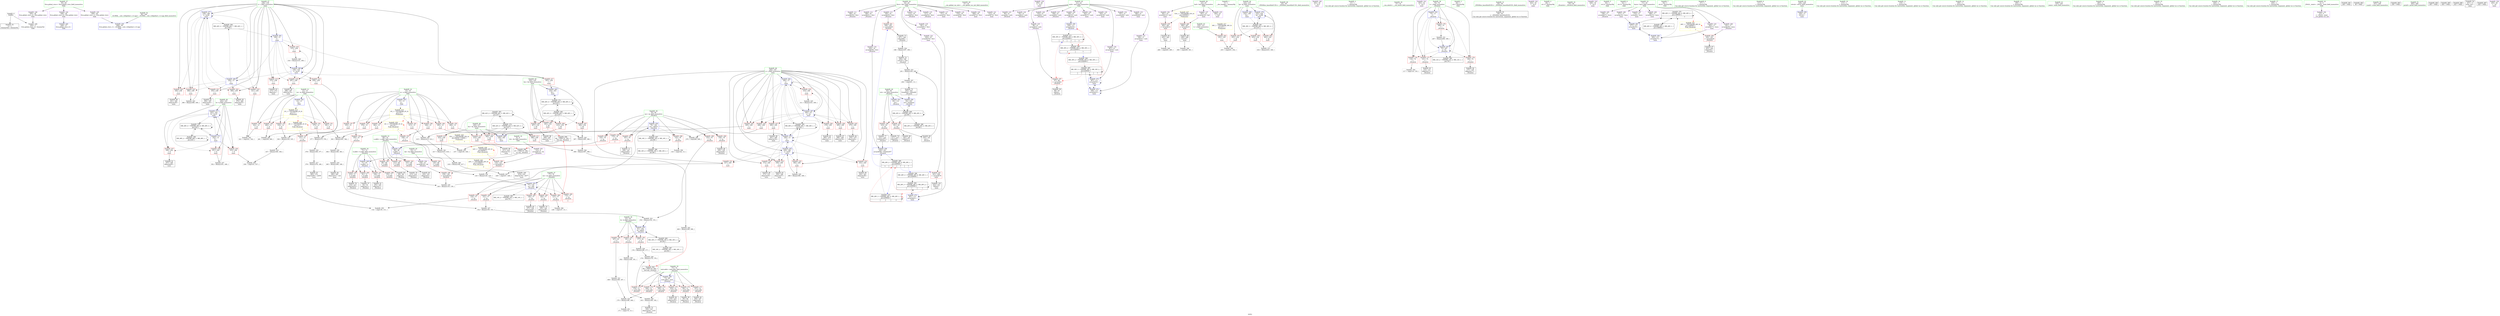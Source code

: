 digraph "SVFG" {
	label="SVFG";

	Node0x55c1a1831950 [shape=record,color=grey,label="{NodeID: 0\nNullPtr}"];
	Node0x55c1a1831950 -> Node0x55c1a185bca0[style=solid];
	Node0x55c1a1831950 -> Node0x55c1a18689c0[style=solid];
	Node0x55c1a1870a40 [shape=record,color=grey,label="{NodeID: 360\n261 = cmp(259, 260, )\n}"];
	Node0x55c1a186a2f0 [shape=record,color=blue,label="{NodeID: 277\n238\<--390\ni\<--inc66\nmain\n}"];
	Node0x55c1a186a2f0 -> Node0x55c1a185f580[style=dashed];
	Node0x55c1a186a2f0 -> Node0x55c1a185f650[style=dashed];
	Node0x55c1a186a2f0 -> Node0x55c1a185f720[style=dashed];
	Node0x55c1a186a2f0 -> Node0x55c1a185f7f0[style=dashed];
	Node0x55c1a186a2f0 -> Node0x55c1a185f8c0[style=dashed];
	Node0x55c1a186a2f0 -> Node0x55c1a186a2f0[style=dashed];
	Node0x55c1a186a2f0 -> Node0x55c1a1889810[style=dashed];
	Node0x55c1a185e130 [shape=record,color=red,label="{NodeID: 194\n191\<--81\n\<--k\n_Z4calciii\n}"];
	Node0x55c1a185e130 -> Node0x55c1a186e940[style=solid];
	Node0x55c1a185b4a0 [shape=record,color=purple,label="{NodeID: 111\n186\<--19\narrayidx39\<--first\n_Z4calciii\n}"];
	Node0x55c1a1859830 [shape=record,color=green,label="{NodeID: 28\n41\<--42\n__cxx_global_var_init\<--__cxx_global_var_init_field_insensitive\n}"];
	Node0x55c1a18655c0 [shape=record,color=black,label="{NodeID: 388\nMR_20V_2 = PHI(MR_20V_4, MR_20V_1, )\npts\{84 \}\n}"];
	Node0x55c1a185f7f0 [shape=record,color=red,label="{NodeID: 222\n369\<--238\n\<--i\nmain\n}"];
	Node0x55c1a185f7f0 -> Node0x55c1a185dec0[style=solid];
	Node0x55c1a18612a0 [shape=record,color=purple,label="{NodeID: 139\n255\<--28\n\<--.str.1\nmain\n}"];
	Node0x55c1a185bf10 [shape=record,color=black,label="{NodeID: 56\n89\<--88\nidxprom\<--\n_Z4calciii\n}"];
	Node0x55c1a18ac1b0 [shape=record,color=black,label="{NodeID: 499\n67 = PHI(175, 394, )\n1st arg _Z4calciii }"];
	Node0x55c1a18ac1b0 -> Node0x55c1a1868b60[style=solid];
	Node0x55c1a186e1c0 [shape=record,color=grey,label="{NodeID: 333\n201 = Binary(183, 200, )\n}"];
	Node0x55c1a186e1c0 -> Node0x55c1a18705c0[style=solid];
	Node0x55c1a1868d00 [shape=record,color=blue,label="{NodeID: 250\n109\<--111\narrayidx10\<--\n_Z4calciii\n}"];
	Node0x55c1a1868d00 -> Node0x55c1a188ed10[style=dashed];
	Node0x55c1a1862960 [shape=record,color=red,label="{NodeID: 167\n104\<--71\n\<--b.addr\n_Z4calciii\n}"];
	Node0x55c1a1862960 -> Node0x55c1a185c320[style=solid];
	Node0x55c1a185d5d0 [shape=record,color=black,label="{NodeID: 84\n283\<--282\nconv\<--\nmain\n}"];
	Node0x55c1a185d5d0 -> Node0x55c1a186f840[style=solid];
	Node0x55c1a182e460 [shape=record,color=green,label="{NodeID: 1\n7\<--1\n__dso_handle\<--dummyObj\nGlob }"];
	Node0x55c1a186a3c0 [shape=record,color=blue,label="{NodeID: 278\n232\<--434\nlp\<--inc86\nmain\n}"];
	Node0x55c1a186a3c0 -> Node0x55c1a1865ca0[style=dashed];
	Node0x55c1a185e200 [shape=record,color=red,label="{NodeID: 195\n181\<--83\n\<--ret\n_Z4calciii\n}"];
	Node0x55c1a185e200 -> Node0x55c1a185c8d0[style=solid];
	Node0x55c1a185e200 -> Node0x55c1a185c9a0[style=solid];
	Node0x55c1a185b570 [shape=record,color=purple,label="{NodeID: 112\n189\<--19\narrayidx41\<--first\n_Z4calciii\n}"];
	Node0x55c1a1859900 [shape=record,color=green,label="{NodeID: 29\n45\<--46\n_ZNSt8ios_base4InitC1Ev\<--_ZNSt8ios_base4InitC1Ev_field_insensitive\n}"];
	Node0x55c1a1865ac0 [shape=record,color=black,label="{NodeID: 389\nMR_28V_2 = PHI(MR_28V_6, MR_28V_1, )\npts\{200000 \}\n|{<s0>3|<s1>3|<s2>7|<s3>7}}"];
	Node0x55c1a1865ac0:s0 -> Node0x55c1a185e6e0[style=dashed,color=blue];
	Node0x55c1a1865ac0:s1 -> Node0x55c1a188e810[style=dashed,color=blue];
	Node0x55c1a1865ac0:s2 -> Node0x55c1a18685b0[style=dashed,color=blue];
	Node0x55c1a1865ac0:s3 -> Node0x55c1a188ac10[style=dashed,color=blue];
	Node0x55c1a185f8c0 [shape=record,color=red,label="{NodeID: 223\n389\<--238\n\<--i\nmain\n}"];
	Node0x55c1a185f8c0 -> Node0x55c1a186f0c0[style=solid];
	Node0x55c1a1861370 [shape=record,color=purple,label="{NodeID: 140\n263\<--30\n\<--.str.2\nmain\n}"];
	Node0x55c1a185bfe0 [shape=record,color=black,label="{NodeID: 57\n92\<--91\nidxprom1\<--\n_Z4calciii\n}"];
	Node0x55c1a18ac330 [shape=record,color=black,label="{NodeID: 500\n68 = PHI(179, 400, )\n2nd arg _Z4calciii }"];
	Node0x55c1a18ac330 -> Node0x55c1a1868c30[style=solid];
	Node0x55c1a18908f0 [shape=record,color=yellow,style=double,label="{NodeID: 417\n36V_1 = ENCHI(MR_36V_0)\npts\{231 \}\nFun[main]}"];
	Node0x55c1a18908f0 -> Node0x55c1a185e7b0[style=dashed];
	Node0x55c1a186e340 [shape=record,color=grey,label="{NodeID: 334\n198 = Binary(197, 199, )\n}"];
	Node0x55c1a186e340 -> Node0x55c1a185cdb0[style=solid];
	Node0x55c1a1868dd0 [shape=record,color=blue,label="{NodeID: 251\n83\<--113\nret\<--\n_Z4calciii\n}"];
	Node0x55c1a1868dd0 -> Node0x55c1a188e310[style=dashed];
	Node0x55c1a1862a30 [shape=record,color=red,label="{NodeID: 168\n135\<--71\n\<--b.addr\n_Z4calciii\n}"];
	Node0x55c1a1862a30 -> Node0x55c1a186e4c0[style=solid];
	Node0x55c1a185d6a0 [shape=record,color=black,label="{NodeID: 85\n288\<--287\nidxprom14\<--\nmain\n}"];
	Node0x55c1a1832450 [shape=record,color=green,label="{NodeID: 2\n13\<--1\n\<--dummyObj\nCan only get source location for instruction, argument, global var or function.}"];
	Node0x55c1a185e2d0 [shape=record,color=red,label="{NodeID: 196\n210\<--83\n\<--ret\n_Z4calciii\n}"];
	Node0x55c1a185e2d0 -> Node0x55c1a185cf50[style=solid];
	Node0x55c1a185e2d0 -> Node0x55c1a185d020[style=solid];
	Node0x55c1a185b640 [shape=record,color=purple,label="{NodeID: 113\n195\<--19\narrayidx45\<--first\n_Z4calciii\n}"];
	Node0x55c1a185b640 -> Node0x55c1a185e6e0[style=solid];
	Node0x55c1a18599d0 [shape=record,color=green,label="{NodeID: 30\n51\<--52\n__cxa_atexit\<--__cxa_atexit_field_insensitive\n}"];
	Node0x55c1a1865bb0 [shape=record,color=black,label="{NodeID: 390\nMR_30V_2 = PHI(MR_30V_4, MR_30V_1, )\npts\{220000 \}\n|{<s0>3|<s1>7}}"];
	Node0x55c1a1865bb0:s0 -> Node0x55c1a188ed10[style=dashed,color=blue];
	Node0x55c1a1865bb0:s1 -> Node0x55c1a188b110[style=dashed,color=blue];
	Node0x55c1a185f990 [shape=record,color=red,label="{NodeID: 224\n268\<--240\n\<--j\nmain\n}"];
	Node0x55c1a185f990 -> Node0x55c1a186f9c0[style=solid];
	Node0x55c1a1861440 [shape=record,color=purple,label="{NodeID: 141\n403\<--32\n\<--.str.3\nmain\n}"];
	Node0x55c1a185c0b0 [shape=record,color=black,label="{NodeID: 58\n95\<--94\nidxprom3\<--\n_Z4calciii\n}"];
	Node0x55c1a186e4c0 [shape=record,color=grey,label="{NodeID: 335\n140 = Binary(135, 139, )\n}"];
	Node0x55c1a186e4c0 -> Node0x55c1a1869040[style=solid];
	Node0x55c1a1868ea0 [shape=record,color=blue,label="{NodeID: 252\n75\<--13\ni\<--\n_Z4calciii\n}"];
	Node0x55c1a1868ea0 -> Node0x55c1a18630b0[style=dashed];
	Node0x55c1a1868ea0 -> Node0x55c1a1863180[style=dashed];
	Node0x55c1a1868ea0 -> Node0x55c1a1863250[style=dashed];
	Node0x55c1a1868ea0 -> Node0x55c1a1863320[style=dashed];
	Node0x55c1a1868ea0 -> Node0x55c1a18692b0[style=dashed];
	Node0x55c1a1868ea0 -> Node0x55c1a18641c0[style=dashed];
	Node0x55c1a1862b00 [shape=record,color=red,label="{NodeID: 169\n215\<--71\n\<--b.addr\n_Z4calciii\n}"];
	Node0x55c1a1862b00 -> Node0x55c1a185d1c0[style=solid];
	Node0x55c1a185d770 [shape=record,color=black,label="{NodeID: 86\n291\<--290\nidxprom16\<--\nmain\n}"];
	Node0x55c1a184aef0 [shape=record,color=green,label="{NodeID: 3\n26\<--1\n.str\<--dummyObj\nGlob }"];
	Node0x55c1a185e3a0 [shape=record,color=red,label="{NodeID: 197\n97\<--96\n\<--arrayidx4\n_Z4calciii\n}"];
	Node0x55c1a185e3a0 -> Node0x55c1a185c180[style=solid];
	Node0x55c1a185b710 [shape=record,color=purple,label="{NodeID: 114\n214\<--19\narrayidx52\<--first\n_Z4calciii\n}"];
	Node0x55c1a1859aa0 [shape=record,color=green,label="{NodeID: 31\n50\<--56\n_ZNSt8ios_base4InitD1Ev\<--_ZNSt8ios_base4InitD1Ev_field_insensitive\n}"];
	Node0x55c1a1859aa0 -> Node0x55c1a185be40[style=solid];
	Node0x55c1a1865ca0 [shape=record,color=black,label="{NodeID: 391\nMR_38V_3 = PHI(MR_38V_4, MR_38V_2, )\npts\{233 \}\n}"];
	Node0x55c1a1865ca0 -> Node0x55c1a185e880[style=dashed];
	Node0x55c1a1865ca0 -> Node0x55c1a185e950[style=dashed];
	Node0x55c1a1865ca0 -> Node0x55c1a185ea20[style=dashed];
	Node0x55c1a1865ca0 -> Node0x55c1a186a3c0[style=dashed];
	Node0x55c1a185fa60 [shape=record,color=red,label="{NodeID: 225\n275\<--240\n\<--j\nmain\n}"];
	Node0x55c1a185fa60 -> Node0x55c1a185d430[style=solid];
	Node0x55c1a1861510 [shape=record,color=purple,label="{NodeID: 142\n424\<--34\n\<--.str.4\nmain\n}"];
	Node0x55c1a185c180 [shape=record,color=black,label="{NodeID: 59\n98\<--97\ntobool\<--\n_Z4calciii\n}"];
	Node0x55c1a186e640 [shape=record,color=grey,label="{NodeID: 336\n193 = Binary(190, 192, )\n}"];
	Node0x55c1a186e640 -> Node0x55c1a185cc10[style=solid];
	Node0x55c1a1868f70 [shape=record,color=blue,label="{NodeID: 253\n77\<--125\nnx\<--add\n_Z4calciii\n}"];
	Node0x55c1a1868f70 -> Node0x55c1a18633f0[style=dashed];
	Node0x55c1a1868f70 -> Node0x55c1a18634c0[style=dashed];
	Node0x55c1a1868f70 -> Node0x55c1a1863590[style=dashed];
	Node0x55c1a1868f70 -> Node0x55c1a1863660[style=dashed];
	Node0x55c1a1868f70 -> Node0x55c1a1863730[style=dashed];
	Node0x55c1a1868f70 -> Node0x55c1a1863800[style=dashed];
	Node0x55c1a1868f70 -> Node0x55c1a1868f70[style=dashed];
	Node0x55c1a1868f70 -> Node0x55c1a18646c0[style=dashed];
	Node0x55c1a1862bd0 [shape=record,color=red,label="{NodeID: 170\n94\<--73\n\<--msk.addr\n_Z4calciii\n}"];
	Node0x55c1a1862bd0 -> Node0x55c1a185c0b0[style=solid];
	Node0x55c1a185d840 [shape=record,color=black,label="{NodeID: 87\n296\<--295\nidxprom18\<--\nmain\n}"];
	Node0x55c1a1831ce0 [shape=record,color=green,label="{NodeID: 4\n28\<--1\n.str.1\<--dummyObj\nGlob }"];
	Node0x55c1a187de10 [shape=record,color=black,label="{NodeID: 364\nMR_28V_3 = PHI(MR_28V_4, MR_28V_2, )\npts\{200000 \}\n|{|<s2>7|<s3>7}}"];
	Node0x55c1a187de10 -> Node0x55c1a186a150[style=dashed];
	Node0x55c1a187de10 -> Node0x55c1a187de10[style=dashed];
	Node0x55c1a187de10:s2 -> Node0x55c1a1865ac0[style=dashed,color=red];
	Node0x55c1a187de10:s3 -> Node0x55c1a188e810[style=dashed,color=red];
	Node0x55c1a185e470 [shape=record,color=red,label="{NodeID: 198\n124\<--123\n\<--arrayidx12\n_Z4calciii\n}"];
	Node0x55c1a185e470 -> Node0x55c1a186e040[style=solid];
	Node0x55c1a185b7e0 [shape=record,color=purple,label="{NodeID: 115\n217\<--19\narrayidx54\<--first\n_Z4calciii\n}"];
	Node0x55c1a1859b70 [shape=record,color=green,label="{NodeID: 32\n63\<--64\n_Z4calciii\<--_Z4calciii_field_insensitive\n}"];
	Node0x55c1a1888e40 [shape=record,color=black,label="{NodeID: 392\nMR_40V_2 = PHI(MR_40V_3, MR_40V_1, )\npts\{235 \}\n}"];
	Node0x55c1a1888e40 -> Node0x55c1a185eaf0[style=dashed];
	Node0x55c1a1888e40 -> Node0x55c1a185ebc0[style=dashed];
	Node0x55c1a1888e40 -> Node0x55c1a185ec90[style=dashed];
	Node0x55c1a1888e40 -> Node0x55c1a185ed60[style=dashed];
	Node0x55c1a1888e40 -> Node0x55c1a1880110[style=dashed];
	Node0x55c1a1888e40 -> Node0x55c1a1888e40[style=dashed];
	Node0x55c1a185fb30 [shape=record,color=red,label="{NodeID: 226\n279\<--240\n\<--j\nmain\n}"];
	Node0x55c1a185fb30 -> Node0x55c1a185d500[style=solid];
	Node0x55c1a18615e0 [shape=record,color=purple,label="{NodeID: 143\n428\<--34\n\<--.str.4\nmain\n}"];
	Node0x55c1a185c250 [shape=record,color=black,label="{NodeID: 60\n102\<--101\nidxprom5\<--\n_Z4calciii\n}"];
	Node0x55c1a186e7c0 [shape=record,color=grey,label="{NodeID: 337\n352 = Binary(351, 169, )\n}"];
	Node0x55c1a186e7c0 -> Node0x55c1a1869fb0[style=solid];
	Node0x55c1a1869040 [shape=record,color=blue,label="{NodeID: 254\n79\<--140\nny\<--add19\n_Z4calciii\n}"];
	Node0x55c1a1869040 -> Node0x55c1a18638d0[style=dashed];
	Node0x55c1a1869040 -> Node0x55c1a18639a0[style=dashed];
	Node0x55c1a1869040 -> Node0x55c1a1863a70[style=dashed];
	Node0x55c1a1869040 -> Node0x55c1a1863b40[style=dashed];
	Node0x55c1a1869040 -> Node0x55c1a1863c10[style=dashed];
	Node0x55c1a1869040 -> Node0x55c1a1863ce0[style=dashed];
	Node0x55c1a1869040 -> Node0x55c1a188d910[style=dashed];
	Node0x55c1a1862ca0 [shape=record,color=red,label="{NodeID: 171\n107\<--73\n\<--msk.addr\n_Z4calciii\n}"];
	Node0x55c1a1862ca0 -> Node0x55c1a185c3f0[style=solid];
	Node0x55c1a185d910 [shape=record,color=black,label="{NodeID: 88\n299\<--298\nconv20\<--\nmain\n}"];
	Node0x55c1a185d910 -> Node0x55c1a186f540[style=solid];
	Node0x55c1a1831d70 [shape=record,color=green,label="{NodeID: 5\n30\<--1\n.str.2\<--dummyObj\nGlob }"];
	Node0x55c1a187e310 [shape=record,color=black,label="{NodeID: 365\nMR_30V_3 = PHI(MR_30V_4, MR_30V_2, )\npts\{220000 \}\n|{|<s3>7|<s4>7|<s5>7}}"];
	Node0x55c1a187e310 -> Node0x55c1a1869ee0[style=dashed];
	Node0x55c1a187e310 -> Node0x55c1a186a080[style=dashed];
	Node0x55c1a187e310 -> Node0x55c1a187e310[style=dashed];
	Node0x55c1a187e310:s3 -> Node0x55c1a185e3a0[style=dashed,color=red];
	Node0x55c1a187e310:s4 -> Node0x55c1a1868d00[style=dashed,color=red];
	Node0x55c1a187e310:s5 -> Node0x55c1a1865bb0[style=dashed,color=red];
	Node0x55c1a185e540 [shape=record,color=red,label="{NodeID: 199\n139\<--138\n\<--arrayidx18\n_Z4calciii\n}"];
	Node0x55c1a185e540 -> Node0x55c1a186e4c0[style=solid];
	Node0x55c1a185fff0 [shape=record,color=purple,label="{NodeID: 116\n220\<--19\narrayidx56\<--first\n_Z4calciii\n}"];
	Node0x55c1a185fff0 -> Node0x55c1a1869380[style=solid];
	Node0x55c1a1859c40 [shape=record,color=green,label="{NodeID: 33\n69\<--70\na.addr\<--a.addr_field_insensitive\n_Z4calciii\n}"];
	Node0x55c1a1859c40 -> Node0x55c1a1862550[style=solid];
	Node0x55c1a1859c40 -> Node0x55c1a1862620[style=solid];
	Node0x55c1a1859c40 -> Node0x55c1a18626f0[style=solid];
	Node0x55c1a1859c40 -> Node0x55c1a18627c0[style=solid];
	Node0x55c1a1859c40 -> Node0x55c1a1868a90[style=solid];
	Node0x55c1a1889310 [shape=record,color=black,label="{NodeID: 393\nMR_42V_2 = PHI(MR_42V_3, MR_42V_1, )\npts\{237 \}\n}"];
	Node0x55c1a1889310 -> Node0x55c1a185ee30[style=dashed];
	Node0x55c1a1889310 -> Node0x55c1a185ef00[style=dashed];
	Node0x55c1a1889310 -> Node0x55c1a185efd0[style=dashed];
	Node0x55c1a1889310 -> Node0x55c1a185f0a0[style=dashed];
	Node0x55c1a1889310 -> Node0x55c1a1880610[style=dashed];
	Node0x55c1a1889310 -> Node0x55c1a1889310[style=dashed];
	Node0x55c1a185fc00 [shape=record,color=red,label="{NodeID: 227\n290\<--240\n\<--j\nmain\n}"];
	Node0x55c1a185fc00 -> Node0x55c1a185d770[style=solid];
	Node0x55c1a18616b0 [shape=record,color=purple,label="{NodeID: 144\n448\<--36\nllvm.global_ctors_0\<--llvm.global_ctors\nGlob }"];
	Node0x55c1a18616b0 -> Node0x55c1a1868820[style=solid];
	Node0x55c1a185c320 [shape=record,color=black,label="{NodeID: 61\n105\<--104\nidxprom7\<--\n_Z4calciii\n}"];
	Node0x55c1a186e940 [shape=record,color=grey,label="{NodeID: 338\n192 = Binary(169, 191, )\n}"];
	Node0x55c1a186e940 -> Node0x55c1a186e640[style=solid];
	Node0x55c1a1869110 [shape=record,color=blue,label="{NodeID: 255\n81\<--154\nk\<--add25\n_Z4calciii\n}"];
	Node0x55c1a1869110 -> Node0x55c1a185df90[style=dashed];
	Node0x55c1a1869110 -> Node0x55c1a185e060[style=dashed];
	Node0x55c1a1869110 -> Node0x55c1a185e130[style=dashed];
	Node0x55c1a1869110 -> Node0x55c1a188de10[style=dashed];
	Node0x55c1a1862d70 [shape=record,color=red,label="{NodeID: 172\n166\<--73\n\<--msk.addr\n_Z4calciii\n}"];
	Node0x55c1a1862d70 -> Node0x55c1a186d140[style=solid];
	Node0x55c1a185d9e0 [shape=record,color=black,label="{NodeID: 89\n341\<--340\nidxprom36\<--\nmain\n}"];
	Node0x55c1a1831f20 [shape=record,color=green,label="{NodeID: 6\n32\<--1\n.str.3\<--dummyObj\nGlob }"];
	Node0x55c1a185e610 [shape=record,color=red,label="{NodeID: 200\n162\<--161\n\<--arrayidx29\n_Z4calciii\n}"];
	Node0x55c1a185e610 -> Node0x55c1a185c800[style=solid];
	Node0x55c1a18600c0 [shape=record,color=purple,label="{NodeID: 117\n371\<--19\narrayidx54\<--first\nmain\n}"];
	Node0x55c1a1859d10 [shape=record,color=green,label="{NodeID: 34\n71\<--72\nb.addr\<--b.addr_field_insensitive\n_Z4calciii\n}"];
	Node0x55c1a1859d10 -> Node0x55c1a1862890[style=solid];
	Node0x55c1a1859d10 -> Node0x55c1a1862960[style=solid];
	Node0x55c1a1859d10 -> Node0x55c1a1862a30[style=solid];
	Node0x55c1a1859d10 -> Node0x55c1a1862b00[style=solid];
	Node0x55c1a1859d10 -> Node0x55c1a1868b60[style=solid];
	Node0x55c1a1889810 [shape=record,color=black,label="{NodeID: 394\nMR_44V_2 = PHI(MR_44V_7, MR_44V_1, )\npts\{239 \}\n}"];
	Node0x55c1a1889810 -> Node0x55c1a18695f0[style=dashed];
	Node0x55c1a185fcd0 [shape=record,color=red,label="{NodeID: 228\n295\<--240\n\<--j\nmain\n}"];
	Node0x55c1a185fcd0 -> Node0x55c1a185d840[style=solid];
	Node0x55c1a1861780 [shape=record,color=purple,label="{NodeID: 145\n449\<--36\nllvm.global_ctors_1\<--llvm.global_ctors\nGlob }"];
	Node0x55c1a1861780 -> Node0x55c1a18688f0[style=solid];
	Node0x55c1a185c3f0 [shape=record,color=black,label="{NodeID: 62\n108\<--107\nidxprom9\<--\n_Z4calciii\n}"];
	Node0x55c1a186eac0 [shape=record,color=grey,label="{NodeID: 339\n415 = Binary(413, 414, )\n}"];
	Node0x55c1a186eac0 -> Node0x55c1a186edc0[style=solid];
	Node0x55c1a18691e0 [shape=record,color=blue,label="{NodeID: 256\n83\<--203\nret\<--frombool\n_Z4calciii\n}"];
	Node0x55c1a18691e0 -> Node0x55c1a188e310[style=dashed];
	Node0x55c1a1862e40 [shape=record,color=red,label="{NodeID: 173\n176\<--73\n\<--msk.addr\n_Z4calciii\n}"];
	Node0x55c1a1862e40 -> Node0x55c1a186d740[style=solid];
	Node0x55c1a185dab0 [shape=record,color=black,label="{NodeID: 90\n344\<--343\nidxprom38\<--\nmain\n}"];
	Node0x55c1a1831fb0 [shape=record,color=green,label="{NodeID: 7\n34\<--1\n.str.4\<--dummyObj\nGlob }"];
	Node0x55c1a185e6e0 [shape=record,color=red,label="{NodeID: 201\n196\<--195\n\<--arrayidx45\n_Z4calciii\n}"];
	Node0x55c1a185e6e0 -> Node0x55c1a185cce0[style=solid];
	Node0x55c1a1860190 [shape=record,color=purple,label="{NodeID: 118\n374\<--19\narrayidx56\<--first\nmain\n}"];
	Node0x55c1a1859de0 [shape=record,color=green,label="{NodeID: 35\n73\<--74\nmsk.addr\<--msk.addr_field_insensitive\n_Z4calciii\n}"];
	Node0x55c1a1859de0 -> Node0x55c1a1862bd0[style=solid];
	Node0x55c1a1859de0 -> Node0x55c1a1862ca0[style=solid];
	Node0x55c1a1859de0 -> Node0x55c1a1862d70[style=solid];
	Node0x55c1a1859de0 -> Node0x55c1a1862e40[style=solid];
	Node0x55c1a1859de0 -> Node0x55c1a1862f10[style=solid];
	Node0x55c1a1859de0 -> Node0x55c1a1862fe0[style=solid];
	Node0x55c1a1859de0 -> Node0x55c1a1868c30[style=solid];
	Node0x55c1a1889d10 [shape=record,color=black,label="{NodeID: 395\nMR_46V_2 = PHI(MR_46V_7, MR_46V_1, )\npts\{241 \}\n}"];
	Node0x55c1a1889d10 -> Node0x55c1a18696c0[style=dashed];
	Node0x55c1a1889d10 -> Node0x55c1a1869d40[style=dashed];
	Node0x55c1a1889d10 -> Node0x55c1a1889d10[style=dashed];
	Node0x55c1a185fda0 [shape=record,color=red,label="{NodeID: 229\n305\<--240\n\<--j\nmain\n}"];
	Node0x55c1a185fda0 -> Node0x55c1a1869a00[style=solid];
	Node0x55c1a1861850 [shape=record,color=purple,label="{NodeID: 146\n450\<--36\nllvm.global_ctors_2\<--llvm.global_ctors\nGlob }"];
	Node0x55c1a1861850 -> Node0x55c1a18689c0[style=solid];
	Node0x55c1a185c4c0 [shape=record,color=black,label="{NodeID: 63\n122\<--121\nidxprom11\<--\n_Z4calciii\n}"];
	Node0x55c1a186ec40 [shape=record,color=grey,label="{NodeID: 340\n418 = Binary(169, 417, )\n}"];
	Node0x55c1a186ec40 -> Node0x55c1a185abb0[style=solid];
	Node0x55c1a18692b0 [shape=record,color=blue,label="{NodeID: 257\n75\<--207\ni\<--inc\n_Z4calciii\n}"];
	Node0x55c1a18692b0 -> Node0x55c1a18630b0[style=dashed];
	Node0x55c1a18692b0 -> Node0x55c1a1863180[style=dashed];
	Node0x55c1a18692b0 -> Node0x55c1a1863250[style=dashed];
	Node0x55c1a18692b0 -> Node0x55c1a1863320[style=dashed];
	Node0x55c1a18692b0 -> Node0x55c1a18692b0[style=dashed];
	Node0x55c1a18692b0 -> Node0x55c1a18641c0[style=dashed];
	Node0x55c1a1862f10 [shape=record,color=red,label="{NodeID: 174\n190\<--73\n\<--msk.addr\n_Z4calciii\n}"];
	Node0x55c1a1862f10 -> Node0x55c1a186e640[style=solid];
	Node0x55c1a185db80 [shape=record,color=black,label="{NodeID: 91\n347\<--346\nidxprom40\<--\nmain\n}"];
	Node0x55c1a184a340 [shape=record,color=green,label="{NodeID: 8\n37\<--1\n\<--dummyObj\nCan only get source location for instruction, argument, global var or function.}"];
	Node0x55c1a185e7b0 [shape=record,color=red,label="{NodeID: 202\n252\<--230\n\<--t\nmain\n}"];
	Node0x55c1a185e7b0 -> Node0x55c1a18708c0[style=solid];
	Node0x55c1a1860260 [shape=record,color=purple,label="{NodeID: 119\n381\<--19\narrayidx61\<--first\nmain\n}"];
	Node0x55c1a1860260 -> Node0x55c1a186a150[style=solid];
	Node0x55c1a1859eb0 [shape=record,color=green,label="{NodeID: 36\n75\<--76\ni\<--i_field_insensitive\n_Z4calciii\n}"];
	Node0x55c1a1859eb0 -> Node0x55c1a18630b0[style=solid];
	Node0x55c1a1859eb0 -> Node0x55c1a1863180[style=solid];
	Node0x55c1a1859eb0 -> Node0x55c1a1863250[style=solid];
	Node0x55c1a1859eb0 -> Node0x55c1a1863320[style=solid];
	Node0x55c1a1859eb0 -> Node0x55c1a1868ea0[style=solid];
	Node0x55c1a1859eb0 -> Node0x55c1a18692b0[style=solid];
	Node0x55c1a188a210 [shape=record,color=black,label="{NodeID: 396\nMR_48V_2 = PHI(MR_48V_3, MR_48V_1, )\npts\{243 \}\n}"];
	Node0x55c1a188a210 -> Node0x55c1a1881a10[style=dashed];
	Node0x55c1a188a210 -> Node0x55c1a188a210[style=dashed];
	Node0x55c1a186c3c0 [shape=record,color=grey,label="{NodeID: 313\n434 = Binary(433, 169, )\n}"];
	Node0x55c1a186c3c0 -> Node0x55c1a186a3c0[style=solid];
	Node0x55c1a185fe70 [shape=record,color=red,label="{NodeID: 230\n310\<--240\n\<--j\nmain\n}"];
	Node0x55c1a185fe70 -> Node0x55c1a186d5c0[style=solid];
	Node0x55c1a1861920 [shape=record,color=red,label="{NodeID: 147\n131\<--12\n\<--m\n_Z4calciii\n}"];
	Node0x55c1a1861920 -> Node0x55c1a18702c0[style=solid];
	Node0x55c1a185c590 [shape=record,color=black,label="{NodeID: 64\n137\<--136\nidxprom17\<--\n_Z4calciii\n}"];
	Node0x55c1a186edc0 [shape=record,color=grey,label="{NodeID: 341\n417 = Binary(415, 416, )\n}"];
	Node0x55c1a186edc0 -> Node0x55c1a186ec40[style=solid];
	Node0x55c1a1869380 [shape=record,color=blue,label="{NodeID: 258\n220\<--221\narrayidx56\<--frombool57\n_Z4calciii\n}"];
	Node0x55c1a1869380 -> Node0x55c1a1865ac0[style=dashed];
	Node0x55c1a1862fe0 [shape=record,color=red,label="{NodeID: 175\n218\<--73\n\<--msk.addr\n_Z4calciii\n}"];
	Node0x55c1a1862fe0 -> Node0x55c1a185d290[style=solid];
	Node0x55c1a185dc50 [shape=record,color=black,label="{NodeID: 92\n356\<--355\nidxprom45\<--\nmain\n}"];
	Node0x55c1a184a3d0 [shape=record,color=green,label="{NodeID: 9\n111\<--1\n\<--dummyObj\nCan only get source location for instruction, argument, global var or function.}"];
	Node0x55c1a185e880 [shape=record,color=red,label="{NodeID: 203\n251\<--232\n\<--lp\nmain\n}"];
	Node0x55c1a185e880 -> Node0x55c1a18708c0[style=solid];
	Node0x55c1a1860330 [shape=record,color=purple,label="{NodeID: 120\n409\<--19\narrayidx72\<--first\nmain\n}"];
	Node0x55c1a1859f80 [shape=record,color=green,label="{NodeID: 37\n77\<--78\nnx\<--nx_field_insensitive\n_Z4calciii\n}"];
	Node0x55c1a1859f80 -> Node0x55c1a18633f0[style=solid];
	Node0x55c1a1859f80 -> Node0x55c1a18634c0[style=solid];
	Node0x55c1a1859f80 -> Node0x55c1a1863590[style=solid];
	Node0x55c1a1859f80 -> Node0x55c1a1863660[style=solid];
	Node0x55c1a1859f80 -> Node0x55c1a1863730[style=solid];
	Node0x55c1a1859f80 -> Node0x55c1a1863800[style=solid];
	Node0x55c1a1859f80 -> Node0x55c1a1868f70[style=solid];
	Node0x55c1a188a710 [shape=record,color=black,label="{NodeID: 397\nMR_26V_2 = PHI(MR_26V_3, MR_26V_1, )\npts\{180000 \}\n}"];
	Node0x55c1a188a710 -> Node0x55c1a187fc10[style=dashed];
	Node0x55c1a186c540 [shape=record,color=grey,label="{NodeID: 314\n337 = Binary(169, 336, )\n}"];
	Node0x55c1a186c540 -> Node0x55c1a186fb40[style=solid];
	Node0x55c1a1867dd0 [shape=record,color=red,label="{NodeID: 231\n327\<--240\n\<--j\nmain\n}"];
	Node0x55c1a1867dd0 -> Node0x55c1a186f6c0[style=solid];
	Node0x55c1a18619f0 [shape=record,color=red,label="{NodeID: 148\n260\<--12\n\<--m\nmain\n}"];
	Node0x55c1a18619f0 -> Node0x55c1a1870a40[style=solid];
	Node0x55c1a185c660 [shape=record,color=black,label="{NodeID: 65\n157\<--156\nidxprom26\<--\n_Z4calciii\n}"];
	Node0x55c1a186ef40 [shape=record,color=grey,label="{NodeID: 342\n400 = Binary(169, 399, )\n|{<s0>7}}"];
	Node0x55c1a186ef40:s0 -> Node0x55c1a18ac330[style=solid,color=red];
	Node0x55c1a1869450 [shape=record,color=blue,label="{NodeID: 259\n228\<--13\nretval\<--\nmain\n}"];
	Node0x55c1a18630b0 [shape=record,color=red,label="{NodeID: 176\n116\<--75\n\<--i\n_Z4calciii\n}"];
	Node0x55c1a18630b0 -> Node0x55c1a1870140[style=solid];
	Node0x55c1a185dd20 [shape=record,color=black,label="{NodeID: 93\n359\<--358\nidxprom47\<--\nmain\n}"];
	Node0x55c1a1832ef0 [shape=record,color=green,label="{NodeID: 10\n113\<--1\n\<--dummyObj\nCan only get source location for instruction, argument, global var or function.}"];
	Node0x55c1a187fc10 [shape=record,color=black,label="{NodeID: 370\nMR_26V_3 = PHI(MR_26V_4, MR_26V_2, )\npts\{180000 \}\n|{|<s3>7}}"];
	Node0x55c1a187fc10 -> Node0x55c1a1869790[style=dashed];
	Node0x55c1a187fc10 -> Node0x55c1a187fc10[style=dashed];
	Node0x55c1a187fc10 -> Node0x55c1a188a710[style=dashed];
	Node0x55c1a187fc10:s3 -> Node0x55c1a1892650[style=dashed,color=red];
	Node0x55c1a185e950 [shape=record,color=red,label="{NodeID: 204\n402\<--232\n\<--lp\nmain\n}"];
	Node0x55c1a1860400 [shape=record,color=purple,label="{NodeID: 121\n412\<--19\narrayidx74\<--first\nmain\n}"];
	Node0x55c1a185a050 [shape=record,color=green,label="{NodeID: 38\n79\<--80\nny\<--ny_field_insensitive\n_Z4calciii\n}"];
	Node0x55c1a185a050 -> Node0x55c1a18638d0[style=solid];
	Node0x55c1a185a050 -> Node0x55c1a18639a0[style=solid];
	Node0x55c1a185a050 -> Node0x55c1a1863a70[style=solid];
	Node0x55c1a185a050 -> Node0x55c1a1863b40[style=solid];
	Node0x55c1a185a050 -> Node0x55c1a1863c10[style=solid];
	Node0x55c1a185a050 -> Node0x55c1a1863ce0[style=solid];
	Node0x55c1a185a050 -> Node0x55c1a1869040[style=solid];
	Node0x55c1a188ac10 [shape=record,color=black,label="{NodeID: 398\nMR_28V_2 = PHI(MR_28V_6, MR_28V_1, )\npts\{200000 \}\n}"];
	Node0x55c1a188ac10 -> Node0x55c1a187de10[style=dashed];
	Node0x55c1a186c6c0 [shape=record,color=grey,label="{NodeID: 315\n336 = Binary(334, 335, )\n}"];
	Node0x55c1a186c6c0 -> Node0x55c1a186c540[style=solid];
	Node0x55c1a1867e60 [shape=record,color=red,label="{NodeID: 232\n343\<--240\n\<--j\nmain\n}"];
	Node0x55c1a1867e60 -> Node0x55c1a185dab0[style=solid];
	Node0x55c1a1861ac0 [shape=record,color=red,label="{NodeID: 149\n322\<--12\n\<--m\nmain\n}"];
	Node0x55c1a1861ac0 -> Node0x55c1a186fe40[style=solid];
	Node0x55c1a185c730 [shape=record,color=black,label="{NodeID: 66\n160\<--159\nidxprom28\<--\n_Z4calciii\n}"];
	Node0x55c1a186f0c0 [shape=record,color=grey,label="{NodeID: 343\n390 = Binary(389, 169, )\n}"];
	Node0x55c1a186f0c0 -> Node0x55c1a186a2f0[style=solid];
	Node0x55c1a1869520 [shape=record,color=blue,label="{NodeID: 260\n232\<--169\nlp\<--\nmain\n}"];
	Node0x55c1a1869520 -> Node0x55c1a1865ca0[style=dashed];
	Node0x55c1a1863180 [shape=record,color=red,label="{NodeID: 177\n121\<--75\n\<--i\n_Z4calciii\n}"];
	Node0x55c1a1863180 -> Node0x55c1a185c4c0[style=solid];
	Node0x55c1a185ddf0 [shape=record,color=black,label="{NodeID: 94\n366\<--365\nidxprom51\<--sub\nmain\n}"];
	Node0x55c1a1832fc0 [shape=record,color=green,label="{NodeID: 11\n118\<--1\n\<--dummyObj\nCan only get source location for instruction, argument, global var or function.}"];
	Node0x55c1a1880110 [shape=record,color=black,label="{NodeID: 371\nMR_40V_4 = PHI(MR_40V_5, MR_40V_3, )\npts\{235 \}\n}"];
	Node0x55c1a1880110 -> Node0x55c1a185eaf0[style=dashed];
	Node0x55c1a1880110 -> Node0x55c1a185ebc0[style=dashed];
	Node0x55c1a1880110 -> Node0x55c1a185ec90[style=dashed];
	Node0x55c1a1880110 -> Node0x55c1a185ed60[style=dashed];
	Node0x55c1a1880110 -> Node0x55c1a1869930[style=dashed];
	Node0x55c1a1880110 -> Node0x55c1a1880110[style=dashed];
	Node0x55c1a1880110 -> Node0x55c1a1888e40[style=dashed];
	Node0x55c1a185ea20 [shape=record,color=red,label="{NodeID: 205\n433\<--232\n\<--lp\nmain\n}"];
	Node0x55c1a185ea20 -> Node0x55c1a186c3c0[style=solid];
	Node0x55c1a18604d0 [shape=record,color=purple,label="{NodeID: 122\n420\<--19\narrayidx79\<--first\nmain\n}"];
	Node0x55c1a18604d0 -> Node0x55c1a18685b0[style=solid];
	Node0x55c1a185a120 [shape=record,color=green,label="{NodeID: 39\n81\<--82\nk\<--k_field_insensitive\n_Z4calciii\n}"];
	Node0x55c1a185a120 -> Node0x55c1a185df90[style=solid];
	Node0x55c1a185a120 -> Node0x55c1a185e060[style=solid];
	Node0x55c1a185a120 -> Node0x55c1a185e130[style=solid];
	Node0x55c1a185a120 -> Node0x55c1a1869110[style=solid];
	Node0x55c1a188b110 [shape=record,color=black,label="{NodeID: 399\nMR_30V_2 = PHI(MR_30V_8, MR_30V_1, )\npts\{220000 \}\n}"];
	Node0x55c1a188b110 -> Node0x55c1a187e310[style=dashed];
	Node0x55c1a186c840 [shape=record,color=grey,label="{NodeID: 316\n378 = Binary(169, 377, )\n}"];
	Node0x55c1a186c840 -> Node0x55c1a186c9c0[style=solid];
	Node0x55c1a1867f30 [shape=record,color=red,label="{NodeID: 233\n358\<--240\n\<--j\nmain\n}"];
	Node0x55c1a1867f30 -> Node0x55c1a185dd20[style=solid];
	Node0x55c1a1861b90 [shape=record,color=red,label="{NodeID: 150\n334\<--12\n\<--m\nmain\n}"];
	Node0x55c1a1861b90 -> Node0x55c1a186c6c0[style=solid];
	Node0x55c1a185c800 [shape=record,color=black,label="{NodeID: 67\n163\<--162\ntobool30\<--\n_Z4calciii\n}"];
	Node0x55c1a18820d0 [shape=record,color=yellow,style=double,label="{NodeID: 427\n53V_1 = ENCHI(MR_53V_0)\npts\{250000 \}\nFun[main]}"];
	Node0x55c1a18820d0 -> Node0x55c1a1868410[style=dashed];
	Node0x55c1a18820d0 -> Node0x55c1a18684e0[style=dashed];
	Node0x55c1a186f240 [shape=record,color=grey,label="{NodeID: 344\n399 = Binary(397, 398, )\n}"];
	Node0x55c1a186f240 -> Node0x55c1a186ef40[style=solid];
	Node0x55c1a18695f0 [shape=record,color=blue,label="{NodeID: 261\n238\<--13\ni\<--\nmain\n}"];
	Node0x55c1a18695f0 -> Node0x55c1a185f170[style=dashed];
	Node0x55c1a18695f0 -> Node0x55c1a185f240[style=dashed];
	Node0x55c1a18695f0 -> Node0x55c1a185f310[style=dashed];
	Node0x55c1a18695f0 -> Node0x55c1a185f3e0[style=dashed];
	Node0x55c1a18695f0 -> Node0x55c1a185f4b0[style=dashed];
	Node0x55c1a18695f0 -> Node0x55c1a1869ba0[style=dashed];
	Node0x55c1a18695f0 -> Node0x55c1a1869c70[style=dashed];
	Node0x55c1a1863250 [shape=record,color=red,label="{NodeID: 178\n136\<--75\n\<--i\n_Z4calciii\n}"];
	Node0x55c1a1863250 -> Node0x55c1a185c590[style=solid];
	Node0x55c1a185dec0 [shape=record,color=black,label="{NodeID: 95\n370\<--369\nidxprom53\<--\nmain\n}"];
	Node0x55c1a18328b0 [shape=record,color=green,label="{NodeID: 12\n169\<--1\n\<--dummyObj\nCan only get source location for instruction, argument, global var or function.}"];
	Node0x55c1a1880610 [shape=record,color=black,label="{NodeID: 372\nMR_42V_4 = PHI(MR_42V_5, MR_42V_3, )\npts\{237 \}\n}"];
	Node0x55c1a1880610 -> Node0x55c1a185ee30[style=dashed];
	Node0x55c1a1880610 -> Node0x55c1a185ef00[style=dashed];
	Node0x55c1a1880610 -> Node0x55c1a185efd0[style=dashed];
	Node0x55c1a1880610 -> Node0x55c1a185f0a0[style=dashed];
	Node0x55c1a1880610 -> Node0x55c1a1869a00[style=dashed];
	Node0x55c1a1880610 -> Node0x55c1a1880610[style=dashed];
	Node0x55c1a1880610 -> Node0x55c1a1889310[style=dashed];
	Node0x55c1a185eaf0 [shape=record,color=red,label="{NodeID: 206\n393\<--234\n\<--bx\nmain\n|{<s0>7}}"];
	Node0x55c1a185eaf0:s0 -> Node0x55c1a18abf30[style=solid,color=red];
	Node0x55c1a18605a0 [shape=record,color=purple,label="{NodeID: 123\n90\<--21\narrayidx\<--mrk\n_Z4calciii\n}"];
	Node0x55c1a185a1f0 [shape=record,color=green,label="{NodeID: 40\n83\<--84\nret\<--ret_field_insensitive\n_Z4calciii\n}"];
	Node0x55c1a185a1f0 -> Node0x55c1a185e200[style=solid];
	Node0x55c1a185a1f0 -> Node0x55c1a185e2d0[style=solid];
	Node0x55c1a185a1f0 -> Node0x55c1a1868dd0[style=solid];
	Node0x55c1a185a1f0 -> Node0x55c1a18691e0[style=solid];
	Node0x55c1a186c9c0 [shape=record,color=grey,label="{NodeID: 317\n379 = Binary(378, 169, )\n}"];
	Node0x55c1a186c9c0 -> Node0x55c1a185a940[style=solid];
	Node0x55c1a1868000 [shape=record,color=red,label="{NodeID: 234\n372\<--240\n\<--j\nmain\n}"];
	Node0x55c1a1868000 -> Node0x55c1a185a870[style=solid];
	Node0x55c1a1861c60 [shape=record,color=red,label="{NodeID: 151\n361\<--12\n\<--m\nmain\n}"];
	Node0x55c1a1861c60 -> Node0x55c1a186ce40[style=solid];
	Node0x55c1a185c8d0 [shape=record,color=black,label="{NodeID: 68\n182\<--181\ntobool37\<--\n_Z4calciii\n}"];
	Node0x55c1a18821b0 [shape=record,color=yellow,style=double,label="{NodeID: 428\n55V_1 = ENCHI(MR_55V_0)\npts\{90000 110000 \}\nFun[main]|{<s0>7|<s1>7}}"];
	Node0x55c1a18821b0:s0 -> Node0x55c1a1892490[style=dashed,color=red];
	Node0x55c1a18821b0:s1 -> Node0x55c1a1892570[style=dashed,color=red];
	Node0x55c1a186f3c0 [shape=record,color=grey,label="{NodeID: 345\n397 = Binary(395, 396, )\n}"];
	Node0x55c1a186f3c0 -> Node0x55c1a186f240[style=solid];
	Node0x55c1a18696c0 [shape=record,color=blue,label="{NodeID: 262\n240\<--13\nj\<--\nmain\n}"];
	Node0x55c1a18696c0 -> Node0x55c1a185f990[style=dashed];
	Node0x55c1a18696c0 -> Node0x55c1a185fa60[style=dashed];
	Node0x55c1a18696c0 -> Node0x55c1a185fb30[style=dashed];
	Node0x55c1a18696c0 -> Node0x55c1a185fc00[style=dashed];
	Node0x55c1a18696c0 -> Node0x55c1a185fcd0[style=dashed];
	Node0x55c1a18696c0 -> Node0x55c1a185fda0[style=dashed];
	Node0x55c1a18696c0 -> Node0x55c1a185fe70[style=dashed];
	Node0x55c1a18696c0 -> Node0x55c1a18696c0[style=dashed];
	Node0x55c1a18696c0 -> Node0x55c1a1869ad0[style=dashed];
	Node0x55c1a18696c0 -> Node0x55c1a1869d40[style=dashed];
	Node0x55c1a18696c0 -> Node0x55c1a1889d10[style=dashed];
	Node0x55c1a1863320 [shape=record,color=red,label="{NodeID: 179\n206\<--75\n\<--i\n_Z4calciii\n}"];
	Node0x55c1a1863320 -> Node0x55c1a186dec0[style=solid];
	Node0x55c1a185a870 [shape=record,color=black,label="{NodeID: 96\n373\<--372\nidxprom55\<--\nmain\n}"];
	Node0x55c1a1831af0 [shape=record,color=green,label="{NodeID: 13\n199\<--1\n\<--dummyObj\nCan only get source location for instruction, argument, global var or function.}"];
	Node0x55c1a185ebc0 [shape=record,color=red,label="{NodeID: 207\n396\<--234\n\<--bx\nmain\n}"];
	Node0x55c1a185ebc0 -> Node0x55c1a186f3c0[style=solid];
	Node0x55c1a1860670 [shape=record,color=purple,label="{NodeID: 124\n93\<--21\narrayidx2\<--mrk\n_Z4calciii\n}"];
	Node0x55c1a185a2c0 [shape=record,color=green,label="{NodeID: 41\n225\<--226\nmain\<--main_field_insensitive\n}"];
	Node0x55c1a186cb40 [shape=record,color=grey,label="{NodeID: 318\n377 = Binary(375, 376, )\n}"];
	Node0x55c1a186cb40 -> Node0x55c1a186c840[style=solid];
	Node0x55c1a18680d0 [shape=record,color=red,label="{NodeID: 235\n384\<--240\n\<--j\nmain\n}"];
	Node0x55c1a18680d0 -> Node0x55c1a186dbc0[style=solid];
	Node0x55c1a1861d30 [shape=record,color=red,label="{NodeID: 152\n375\<--12\n\<--m\nmain\n}"];
	Node0x55c1a1861d30 -> Node0x55c1a186cb40[style=solid];
	Node0x55c1a185c9a0 [shape=record,color=black,label="{NodeID: 69\n183\<--181\nconv\<--\n_Z4calciii\n}"];
	Node0x55c1a185c9a0 -> Node0x55c1a186e1c0[style=solid];
	Node0x55c1a18822c0 [shape=record,color=yellow,style=double,label="{NodeID: 429\n2V_1 = ENCHI(MR_2V_0)\npts\{14 \}\nFun[_Z4calciii]|{|<s1>3}}"];
	Node0x55c1a18822c0 -> Node0x55c1a1861920[style=dashed];
	Node0x55c1a18822c0:s1 -> Node0x55c1a18822c0[style=dashed,color=red];
	Node0x55c1a186f540 [shape=record,color=grey,label="{NodeID: 346\n300 = cmp(299, 301, )\n}"];
	Node0x55c1a1869790 [shape=record,color=blue,label="{NodeID: 263\n277\<--113\narrayidx10\<--\nmain\n}"];
	Node0x55c1a1869790 -> Node0x55c1a1869790[style=dashed];
	Node0x55c1a1869790 -> Node0x55c1a1869860[style=dashed];
	Node0x55c1a1869790 -> Node0x55c1a187fc10[style=dashed];
	Node0x55c1a18633f0 [shape=record,color=red,label="{NodeID: 180\n127\<--77\n\<--nx\n_Z4calciii\n}"];
	Node0x55c1a18633f0 -> Node0x55c1a1870440[style=solid];
	Node0x55c1a185a940 [shape=record,color=black,label="{NodeID: 97\n380\<--379\nidxprom60\<--sub59\nmain\n}"];
	Node0x55c1a1831bc0 [shape=record,color=green,label="{NodeID: 14\n285\<--1\n\<--dummyObj\nCan only get source location for instruction, argument, global var or function.}"];
	Node0x55c1a185ec90 [shape=record,color=red,label="{NodeID: 208\n407\<--234\n\<--bx\nmain\n}"];
	Node0x55c1a185ec90 -> Node0x55c1a185aa10[style=solid];
	Node0x55c1a1860740 [shape=record,color=purple,label="{NodeID: 125\n96\<--21\narrayidx4\<--mrk\n_Z4calciii\n}"];
	Node0x55c1a1860740 -> Node0x55c1a185e3a0[style=solid];
	Node0x55c1a185a390 [shape=record,color=green,label="{NodeID: 42\n228\<--229\nretval\<--retval_field_insensitive\nmain\n}"];
	Node0x55c1a185a390 -> Node0x55c1a1869450[style=solid];
	Node0x55c1a186ccc0 [shape=record,color=grey,label="{NodeID: 319\n365 = Binary(364, 169, )\n}"];
	Node0x55c1a186ccc0 -> Node0x55c1a185ddf0[style=solid];
	Node0x55c1a18681a0 [shape=record,color=red,label="{NodeID: 236\n333\<--242\n\<--k\nmain\n}"];
	Node0x55c1a18681a0 -> Node0x55c1a186fb40[style=solid];
	Node0x55c1a1861e00 [shape=record,color=red,label="{NodeID: 153\n146\<--15\n\<--n\n_Z4calciii\n}"];
	Node0x55c1a1861e00 -> Node0x55c1a186ffc0[style=solid];
	Node0x55c1a185ca70 [shape=record,color=black,label="{NodeID: 70\n185\<--184\nidxprom38\<--\n_Z4calciii\n}"];
	Node0x55c1a18823d0 [shape=record,color=yellow,style=double,label="{NodeID: 430\n4V_1 = ENCHI(MR_4V_0)\npts\{16 \}\nFun[_Z4calciii]|{|<s2>3}}"];
	Node0x55c1a18823d0 -> Node0x55c1a1861e00[style=dashed];
	Node0x55c1a18823d0 -> Node0x55c1a1861ed0[style=dashed];
	Node0x55c1a18823d0:s2 -> Node0x55c1a18823d0[style=dashed,color=red];
	Node0x55c1a186f6c0 [shape=record,color=grey,label="{NodeID: 347\n329 = cmp(327, 328, )\n}"];
	Node0x55c1a1869860 [shape=record,color=blue,label="{NodeID: 264\n292\<--111\narrayidx17\<--\nmain\n}"];
	Node0x55c1a1869860 -> Node0x55c1a1869790[style=dashed];
	Node0x55c1a1869860 -> Node0x55c1a187fc10[style=dashed];
	Node0x55c1a18634c0 [shape=record,color=red,label="{NodeID: 181\n130\<--77\n\<--nx\n_Z4calciii\n}"];
	Node0x55c1a18634c0 -> Node0x55c1a18702c0[style=solid];
	Node0x55c1a185aa10 [shape=record,color=black,label="{NodeID: 98\n408\<--407\nidxprom71\<--\nmain\n}"];
	Node0x55c1a1849cf0 [shape=record,color=green,label="{NodeID: 15\n301\<--1\n\<--dummyObj\nCan only get source location for instruction, argument, global var or function.}"];
	Node0x55c1a185ed60 [shape=record,color=red,label="{NodeID: 209\n414\<--234\n\<--bx\nmain\n}"];
	Node0x55c1a185ed60 -> Node0x55c1a186eac0[style=solid];
	Node0x55c1a1860810 [shape=record,color=purple,label="{NodeID: 126\n103\<--21\narrayidx6\<--mrk\n_Z4calciii\n}"];
	Node0x55c1a185a460 [shape=record,color=green,label="{NodeID: 43\n230\<--231\nt\<--t_field_insensitive\nmain\n}"];
	Node0x55c1a185a460 -> Node0x55c1a185e7b0[style=solid];
	Node0x55c1a186ce40 [shape=record,color=grey,label="{NodeID: 320\n363 = Binary(361, 362, )\n}"];
	Node0x55c1a186ce40 -> Node0x55c1a186dd40[style=solid];
	Node0x55c1a1868270 [shape=record,color=red,label="{NodeID: 237\n346\<--242\n\<--k\nmain\n}"];
	Node0x55c1a1868270 -> Node0x55c1a185db80[style=solid];
	Node0x55c1a1861ed0 [shape=record,color=red,label="{NodeID: 154\n150\<--15\n\<--n\n_Z4calciii\n}"];
	Node0x55c1a1861ed0 -> Node0x55c1a186d8c0[style=solid];
	Node0x55c1a185cb40 [shape=record,color=black,label="{NodeID: 71\n188\<--187\nidxprom40\<--\n_Z4calciii\n}"];
	Node0x55c1a186f840 [shape=record,color=grey,label="{NodeID: 348\n284 = cmp(283, 285, )\n}"];
	Node0x55c1a1869930 [shape=record,color=blue,label="{NodeID: 265\n234\<--303\nbx\<--\nmain\n}"];
	Node0x55c1a1869930 -> Node0x55c1a1880110[style=dashed];
	Node0x55c1a1863590 [shape=record,color=red,label="{NodeID: 182\n151\<--77\n\<--nx\n_Z4calciii\n}"];
	Node0x55c1a1863590 -> Node0x55c1a186d8c0[style=solid];
	Node0x55c1a185aae0 [shape=record,color=black,label="{NodeID: 99\n411\<--410\nidxprom73\<--\nmain\n}"];
	Node0x55c1a1849dc0 [shape=record,color=green,label="{NodeID: 16\n426\<--1\n\<--dummyObj\nCan only get source location for instruction, argument, global var or function.}"];
	Node0x55c1a1881a10 [shape=record,color=black,label="{NodeID: 376\nMR_48V_4 = PHI(MR_48V_6, MR_48V_3, )\npts\{243 \}\n}"];
	Node0x55c1a1881a10 -> Node0x55c1a1869e10[style=dashed];
	Node0x55c1a1881a10 -> Node0x55c1a1881a10[style=dashed];
	Node0x55c1a1881a10 -> Node0x55c1a188a210[style=dashed];
	Node0x55c1a185ee30 [shape=record,color=red,label="{NodeID: 210\n394\<--236\n\<--by\nmain\n|{<s0>7}}"];
	Node0x55c1a185ee30:s0 -> Node0x55c1a18ac1b0[style=solid,color=red];
	Node0x55c1a18608e0 [shape=record,color=purple,label="{NodeID: 127\n106\<--21\narrayidx8\<--mrk\n_Z4calciii\n}"];
	Node0x55c1a185a530 [shape=record,color=green,label="{NodeID: 44\n232\<--233\nlp\<--lp_field_insensitive\nmain\n}"];
	Node0x55c1a185a530 -> Node0x55c1a185e880[style=solid];
	Node0x55c1a185a530 -> Node0x55c1a185e950[style=solid];
	Node0x55c1a185a530 -> Node0x55c1a185ea20[style=solid];
	Node0x55c1a185a530 -> Node0x55c1a1869520[style=solid];
	Node0x55c1a185a530 -> Node0x55c1a186a3c0[style=solid];
	Node0x55c1a186cfc0 [shape=record,color=grey,label="{NodeID: 321\n168 = Binary(169, 167, )\n}"];
	Node0x55c1a186cfc0 -> Node0x55c1a186d140[style=solid];
	Node0x55c1a1868340 [shape=record,color=red,label="{NodeID: 238\n351\<--242\n\<--k\nmain\n}"];
	Node0x55c1a1868340 -> Node0x55c1a186e7c0[style=solid];
	Node0x55c1a1861fa0 [shape=record,color=red,label="{NodeID: 155\n269\<--15\n\<--n\nmain\n}"];
	Node0x55c1a1861fa0 -> Node0x55c1a186f9c0[style=solid];
	Node0x55c1a185cc10 [shape=record,color=black,label="{NodeID: 72\n194\<--193\nidxprom44\<--or43\n_Z4calciii\n}"];
	Node0x55c1a186f9c0 [shape=record,color=grey,label="{NodeID: 349\n270 = cmp(268, 269, )\n}"];
	Node0x55c1a1869a00 [shape=record,color=blue,label="{NodeID: 266\n236\<--305\nby\<--\nmain\n}"];
	Node0x55c1a1869a00 -> Node0x55c1a1880610[style=dashed];
	Node0x55c1a1863660 [shape=record,color=red,label="{NodeID: 183\n156\<--77\n\<--nx\n_Z4calciii\n}"];
	Node0x55c1a1863660 -> Node0x55c1a185c660[style=solid];
	Node0x55c1a185abb0 [shape=record,color=black,label="{NodeID: 100\n419\<--418\nidxprom78\<--shl77\nmain\n}"];
	Node0x55c1a1849e90 [shape=record,color=green,label="{NodeID: 17\n430\<--1\n\<--dummyObj\nCan only get source location for instruction, argument, global var or function.}"];
	Node0x55c1a185ef00 [shape=record,color=red,label="{NodeID: 211\n398\<--236\n\<--by\nmain\n}"];
	Node0x55c1a185ef00 -> Node0x55c1a186f240[style=solid];
	Node0x55c1a18609b0 [shape=record,color=purple,label="{NodeID: 128\n109\<--21\narrayidx10\<--mrk\n_Z4calciii\n}"];
	Node0x55c1a18609b0 -> Node0x55c1a1868d00[style=solid];
	Node0x55c1a185a600 [shape=record,color=green,label="{NodeID: 45\n234\<--235\nbx\<--bx_field_insensitive\nmain\n}"];
	Node0x55c1a185a600 -> Node0x55c1a185eaf0[style=solid];
	Node0x55c1a185a600 -> Node0x55c1a185ebc0[style=solid];
	Node0x55c1a185a600 -> Node0x55c1a185ec90[style=solid];
	Node0x55c1a185a600 -> Node0x55c1a185ed60[style=solid];
	Node0x55c1a185a600 -> Node0x55c1a1869930[style=solid];
	Node0x55c1a186d140 [shape=record,color=grey,label="{NodeID: 322\n170 = Binary(166, 168, )\n}"];
	Node0x55c1a186d140 -> Node0x55c1a186fcc0[style=solid];
	Node0x55c1a1868410 [shape=record,color=red,label="{NodeID: 239\n282\<--281\n\<--arrayidx12\nmain\n}"];
	Node0x55c1a1868410 -> Node0x55c1a185d5d0[style=solid];
	Node0x55c1a1862070 [shape=record,color=red,label="{NodeID: 156\n328\<--15\n\<--n\nmain\n}"];
	Node0x55c1a1862070 -> Node0x55c1a186f6c0[style=solid];
	Node0x55c1a185cce0 [shape=record,color=black,label="{NodeID: 73\n197\<--196\ntobool46\<--\n_Z4calciii\n}"];
	Node0x55c1a185cce0 -> Node0x55c1a186e340[style=solid];
	Node0x55c1a186fb40 [shape=record,color=grey,label="{NodeID: 350\n338 = cmp(333, 337, )\n}"];
	Node0x55c1a1869ad0 [shape=record,color=blue,label="{NodeID: 267\n240\<--311\nj\<--inc\nmain\n}"];
	Node0x55c1a1869ad0 -> Node0x55c1a185f990[style=dashed];
	Node0x55c1a1869ad0 -> Node0x55c1a185fa60[style=dashed];
	Node0x55c1a1869ad0 -> Node0x55c1a185fb30[style=dashed];
	Node0x55c1a1869ad0 -> Node0x55c1a185fc00[style=dashed];
	Node0x55c1a1869ad0 -> Node0x55c1a185fcd0[style=dashed];
	Node0x55c1a1869ad0 -> Node0x55c1a185fda0[style=dashed];
	Node0x55c1a1869ad0 -> Node0x55c1a185fe70[style=dashed];
	Node0x55c1a1869ad0 -> Node0x55c1a18696c0[style=dashed];
	Node0x55c1a1869ad0 -> Node0x55c1a1869ad0[style=dashed];
	Node0x55c1a1869ad0 -> Node0x55c1a1869d40[style=dashed];
	Node0x55c1a1869ad0 -> Node0x55c1a1889d10[style=dashed];
	Node0x55c1a1863730 [shape=record,color=red,label="{NodeID: 184\n174\<--77\n\<--nx\n_Z4calciii\n|{<s0>3}}"];
	Node0x55c1a1863730:s0 -> Node0x55c1a18abf30[style=solid,color=red];
	Node0x55c1a185ac80 [shape=record,color=black,label="{NodeID: 101\n422\<--421\ntobool\<--\nmain\n}"];
	Node0x55c1a1832540 [shape=record,color=green,label="{NodeID: 18\n4\<--6\n_ZStL8__ioinit\<--_ZStL8__ioinit_field_insensitive\nGlob }"];
	Node0x55c1a1832540 -> Node0x55c1a185ad50[style=solid];
	Node0x55c1a185efd0 [shape=record,color=red,label="{NodeID: 212\n410\<--236\n\<--by\nmain\n}"];
	Node0x55c1a185efd0 -> Node0x55c1a185aae0[style=solid];
	Node0x55c1a1860a80 [shape=record,color=purple,label="{NodeID: 129\n342\<--21\narrayidx37\<--mrk\nmain\n}"];
	Node0x55c1a185a6d0 [shape=record,color=green,label="{NodeID: 46\n236\<--237\nby\<--by_field_insensitive\nmain\n}"];
	Node0x55c1a185a6d0 -> Node0x55c1a185ee30[style=solid];
	Node0x55c1a185a6d0 -> Node0x55c1a185ef00[style=solid];
	Node0x55c1a185a6d0 -> Node0x55c1a185efd0[style=solid];
	Node0x55c1a185a6d0 -> Node0x55c1a185f0a0[style=solid];
	Node0x55c1a185a6d0 -> Node0x55c1a1869a00[style=solid];
	Node0x55c1a186d2c0 [shape=record,color=grey,label="{NodeID: 323\n154 = Binary(152, 153, )\n}"];
	Node0x55c1a186d2c0 -> Node0x55c1a1869110[style=solid];
	Node0x55c1a18684e0 [shape=record,color=red,label="{NodeID: 240\n298\<--297\n\<--arrayidx19\nmain\n}"];
	Node0x55c1a18684e0 -> Node0x55c1a185d910[style=solid];
	Node0x55c1a1862140 [shape=record,color=red,label="{NodeID: 157\n335\<--15\n\<--n\nmain\n}"];
	Node0x55c1a1862140 -> Node0x55c1a186c6c0[style=solid];
	Node0x55c1a185cdb0 [shape=record,color=black,label="{NodeID: 74\n200\<--198\nconv47\<--lnot\n_Z4calciii\n}"];
	Node0x55c1a185cdb0 -> Node0x55c1a186e1c0[style=solid];
	Node0x55c1a186fcc0 [shape=record,color=grey,label="{NodeID: 351\n171 = cmp(170, 13, )\n}"];
	Node0x55c1a1869ba0 [shape=record,color=blue,label="{NodeID: 268\n238\<--316\ni\<--inc25\nmain\n}"];
	Node0x55c1a1869ba0 -> Node0x55c1a185f170[style=dashed];
	Node0x55c1a1869ba0 -> Node0x55c1a185f240[style=dashed];
	Node0x55c1a1869ba0 -> Node0x55c1a185f310[style=dashed];
	Node0x55c1a1869ba0 -> Node0x55c1a185f3e0[style=dashed];
	Node0x55c1a1869ba0 -> Node0x55c1a185f4b0[style=dashed];
	Node0x55c1a1869ba0 -> Node0x55c1a1869ba0[style=dashed];
	Node0x55c1a1869ba0 -> Node0x55c1a1869c70[style=dashed];
	Node0x55c1a1863800 [shape=record,color=red,label="{NodeID: 185\n184\<--77\n\<--nx\n_Z4calciii\n}"];
	Node0x55c1a1863800 -> Node0x55c1a185ca70[style=solid];
	Node0x55c1a185ad50 [shape=record,color=purple,label="{NodeID: 102\n47\<--4\n\<--_ZStL8__ioinit\n__cxx_global_var_init\n}"];
	Node0x55c1a1832610 [shape=record,color=green,label="{NodeID: 19\n8\<--9\ndx\<--dx_field_insensitive\nGlob }"];
	Node0x55c1a1832610 -> Node0x55c1a185ae20[style=solid];
	Node0x55c1a185f0a0 [shape=record,color=red,label="{NodeID: 213\n416\<--236\n\<--by\nmain\n}"];
	Node0x55c1a185f0a0 -> Node0x55c1a186edc0[style=solid];
	Node0x55c1a1860b50 [shape=record,color=purple,label="{NodeID: 130\n345\<--21\narrayidx39\<--mrk\nmain\n}"];
	Node0x55c1a185a7a0 [shape=record,color=green,label="{NodeID: 47\n238\<--239\ni\<--i_field_insensitive\nmain\n}"];
	Node0x55c1a185a7a0 -> Node0x55c1a185f170[style=solid];
	Node0x55c1a185a7a0 -> Node0x55c1a185f240[style=solid];
	Node0x55c1a185a7a0 -> Node0x55c1a185f310[style=solid];
	Node0x55c1a185a7a0 -> Node0x55c1a185f3e0[style=solid];
	Node0x55c1a185a7a0 -> Node0x55c1a185f4b0[style=solid];
	Node0x55c1a185a7a0 -> Node0x55c1a185f580[style=solid];
	Node0x55c1a185a7a0 -> Node0x55c1a185f650[style=solid];
	Node0x55c1a185a7a0 -> Node0x55c1a185f720[style=solid];
	Node0x55c1a185a7a0 -> Node0x55c1a185f7f0[style=solid];
	Node0x55c1a185a7a0 -> Node0x55c1a185f8c0[style=solid];
	Node0x55c1a185a7a0 -> Node0x55c1a18695f0[style=solid];
	Node0x55c1a185a7a0 -> Node0x55c1a1869ba0[style=solid];
	Node0x55c1a185a7a0 -> Node0x55c1a1869c70[style=solid];
	Node0x55c1a185a7a0 -> Node0x55c1a186a2f0[style=solid];
	Node0x55c1a188d910 [shape=record,color=black,label="{NodeID: 407\nMR_16V_3 = PHI(MR_16V_4, MR_16V_1, )\npts\{80 \}\n}"];
	Node0x55c1a188d910 -> Node0x55c1a1869040[style=dashed];
	Node0x55c1a188d910 -> Node0x55c1a1864bc0[style=dashed];
	Node0x55c1a188d910 -> Node0x55c1a188d910[style=dashed];
	Node0x55c1a186d440 [shape=record,color=grey,label="{NodeID: 324\n178 = Binary(169, 177, )\n}"];
	Node0x55c1a186d440 -> Node0x55c1a186d740[style=solid];
	Node0x55c1a18685b0 [shape=record,color=red,label="{NodeID: 241\n421\<--420\n\<--arrayidx79\nmain\n}"];
	Node0x55c1a18685b0 -> Node0x55c1a185ac80[style=solid];
	Node0x55c1a1862210 [shape=record,color=red,label="{NodeID: 158\n362\<--15\n\<--n\nmain\n}"];
	Node0x55c1a1862210 -> Node0x55c1a186ce40[style=solid];
	Node0x55c1a185ce80 [shape=record,color=black,label="{NodeID: 75\n203\<--202\nfrombool\<--tobool49\n_Z4calciii\n}"];
	Node0x55c1a185ce80 -> Node0x55c1a18691e0[style=solid];
	Node0x55c1a186fe40 [shape=record,color=grey,label="{NodeID: 352\n323 = cmp(321, 322, )\n}"];
	Node0x55c1a1869c70 [shape=record,color=blue,label="{NodeID: 269\n238\<--13\ni\<--\nmain\n}"];
	Node0x55c1a1869c70 -> Node0x55c1a185f580[style=dashed];
	Node0x55c1a1869c70 -> Node0x55c1a185f650[style=dashed];
	Node0x55c1a1869c70 -> Node0x55c1a185f720[style=dashed];
	Node0x55c1a1869c70 -> Node0x55c1a185f7f0[style=dashed];
	Node0x55c1a1869c70 -> Node0x55c1a185f8c0[style=dashed];
	Node0x55c1a1869c70 -> Node0x55c1a186a2f0[style=dashed];
	Node0x55c1a1869c70 -> Node0x55c1a1889810[style=dashed];
	Node0x55c1a18638d0 [shape=record,color=red,label="{NodeID: 186\n142\<--79\n\<--ny\n_Z4calciii\n}"];
	Node0x55c1a18638d0 -> Node0x55c1a1870740[style=solid];
	Node0x55c1a185ae20 [shape=record,color=purple,label="{NodeID: 103\n123\<--8\narrayidx12\<--dx\n_Z4calciii\n}"];
	Node0x55c1a185ae20 -> Node0x55c1a185e470[style=solid];
	Node0x55c1a18326e0 [shape=record,color=green,label="{NodeID: 20\n10\<--11\ndy\<--dy_field_insensitive\nGlob }"];
	Node0x55c1a18326e0 -> Node0x55c1a185aef0[style=solid];
	Node0x55c1a185f170 [shape=record,color=red,label="{NodeID: 214\n259\<--238\n\<--i\nmain\n}"];
	Node0x55c1a185f170 -> Node0x55c1a1870a40[style=solid];
	Node0x55c1a1860c20 [shape=record,color=purple,label="{NodeID: 131\n348\<--21\narrayidx41\<--mrk\nmain\n}"];
	Node0x55c1a1860c20 -> Node0x55c1a1869ee0[style=solid];
	Node0x55c1a185b890 [shape=record,color=green,label="{NodeID: 48\n240\<--241\nj\<--j_field_insensitive\nmain\n}"];
	Node0x55c1a185b890 -> Node0x55c1a185f990[style=solid];
	Node0x55c1a185b890 -> Node0x55c1a185fa60[style=solid];
	Node0x55c1a185b890 -> Node0x55c1a185fb30[style=solid];
	Node0x55c1a185b890 -> Node0x55c1a185fc00[style=solid];
	Node0x55c1a185b890 -> Node0x55c1a185fcd0[style=solid];
	Node0x55c1a185b890 -> Node0x55c1a185fda0[style=solid];
	Node0x55c1a185b890 -> Node0x55c1a185fe70[style=solid];
	Node0x55c1a185b890 -> Node0x55c1a1867dd0[style=solid];
	Node0x55c1a185b890 -> Node0x55c1a1867e60[style=solid];
	Node0x55c1a185b890 -> Node0x55c1a1867f30[style=solid];
	Node0x55c1a185b890 -> Node0x55c1a1868000[style=solid];
	Node0x55c1a185b890 -> Node0x55c1a18680d0[style=solid];
	Node0x55c1a185b890 -> Node0x55c1a18696c0[style=solid];
	Node0x55c1a185b890 -> Node0x55c1a1869ad0[style=solid];
	Node0x55c1a185b890 -> Node0x55c1a1869d40[style=solid];
	Node0x55c1a185b890 -> Node0x55c1a186a220[style=solid];
	Node0x55c1a1486450 [shape=record,color=black,label="{NodeID: 491\n246 = PHI()\n}"];
	Node0x55c1a188de10 [shape=record,color=black,label="{NodeID: 408\nMR_18V_3 = PHI(MR_18V_4, MR_18V_1, )\npts\{82 \}\n}"];
	Node0x55c1a188de10 -> Node0x55c1a1869110[style=dashed];
	Node0x55c1a188de10 -> Node0x55c1a18650c0[style=dashed];
	Node0x55c1a188de10 -> Node0x55c1a188de10[style=dashed];
	Node0x55c1a186d5c0 [shape=record,color=grey,label="{NodeID: 325\n311 = Binary(310, 169, )\n}"];
	Node0x55c1a186d5c0 -> Node0x55c1a1869ad0[style=solid];
	Node0x55c1a1868680 [shape=record,color=blue,label="{NodeID: 242\n12\<--13\nm\<--\nGlob }"];
	Node0x55c1a1868680 -> Node0x55c1a188fc10[style=dashed];
	Node0x55c1a18622e0 [shape=record,color=red,label="{NodeID: 159\n376\<--15\n\<--n\nmain\n}"];
	Node0x55c1a18622e0 -> Node0x55c1a186cb40[style=solid];
	Node0x55c1a185cf50 [shape=record,color=black,label="{NodeID: 76\n211\<--210\ntobool50\<--\n_Z4calciii\n}"];
	Node0x55c1a186ffc0 [shape=record,color=grey,label="{NodeID: 353\n147 = cmp(145, 146, )\n}"];
	Node0x55c1a1869d40 [shape=record,color=blue,label="{NodeID: 270\n240\<--13\nj\<--\nmain\n}"];
	Node0x55c1a1869d40 -> Node0x55c1a1867dd0[style=dashed];
	Node0x55c1a1869d40 -> Node0x55c1a1867e60[style=dashed];
	Node0x55c1a1869d40 -> Node0x55c1a1867f30[style=dashed];
	Node0x55c1a1869d40 -> Node0x55c1a1868000[style=dashed];
	Node0x55c1a1869d40 -> Node0x55c1a18680d0[style=dashed];
	Node0x55c1a1869d40 -> Node0x55c1a1869d40[style=dashed];
	Node0x55c1a1869d40 -> Node0x55c1a186a220[style=dashed];
	Node0x55c1a1869d40 -> Node0x55c1a1889d10[style=dashed];
	Node0x55c1a18639a0 [shape=record,color=red,label="{NodeID: 187\n145\<--79\n\<--ny\n_Z4calciii\n}"];
	Node0x55c1a18639a0 -> Node0x55c1a186ffc0[style=solid];
	Node0x55c1a185aef0 [shape=record,color=purple,label="{NodeID: 104\n138\<--10\narrayidx18\<--dy\n_Z4calciii\n}"];
	Node0x55c1a185aef0 -> Node0x55c1a185e540[style=solid];
	Node0x55c1a184ab10 [shape=record,color=green,label="{NodeID: 21\n12\<--14\nm\<--m_field_insensitive\nGlob }"];
	Node0x55c1a184ab10 -> Node0x55c1a1861920[style=solid];
	Node0x55c1a184ab10 -> Node0x55c1a18619f0[style=solid];
	Node0x55c1a184ab10 -> Node0x55c1a1861ac0[style=solid];
	Node0x55c1a184ab10 -> Node0x55c1a1861b90[style=solid];
	Node0x55c1a184ab10 -> Node0x55c1a1861c60[style=solid];
	Node0x55c1a184ab10 -> Node0x55c1a1861d30[style=solid];
	Node0x55c1a184ab10 -> Node0x55c1a1868680[style=solid];
	Node0x55c1a185f240 [shape=record,color=red,label="{NodeID: 215\n272\<--238\n\<--i\nmain\n}"];
	Node0x55c1a185f240 -> Node0x55c1a185d360[style=solid];
	Node0x55c1a1860cf0 [shape=record,color=purple,label="{NodeID: 132\n357\<--21\narrayidx46\<--mrk\nmain\n}"];
	Node0x55c1a185b960 [shape=record,color=green,label="{NodeID: 49\n242\<--243\nk\<--k_field_insensitive\nmain\n}"];
	Node0x55c1a185b960 -> Node0x55c1a18681a0[style=solid];
	Node0x55c1a185b960 -> Node0x55c1a1868270[style=solid];
	Node0x55c1a185b960 -> Node0x55c1a1868340[style=solid];
	Node0x55c1a185b960 -> Node0x55c1a1869e10[style=solid];
	Node0x55c1a185b960 -> Node0x55c1a1869fb0[style=solid];
	Node0x55c1a18ab930 [shape=record,color=black,label="{NodeID: 492\n48 = PHI()\n}"];
	Node0x55c1a188e310 [shape=record,color=black,label="{NodeID: 409\nMR_20V_4 = PHI(MR_20V_5, MR_20V_3, )\npts\{84 \}\n}"];
	Node0x55c1a188e310 -> Node0x55c1a185e200[style=dashed];
	Node0x55c1a188e310 -> Node0x55c1a185e2d0[style=dashed];
	Node0x55c1a188e310 -> Node0x55c1a18691e0[style=dashed];
	Node0x55c1a188e310 -> Node0x55c1a18655c0[style=dashed];
	Node0x55c1a188e310 -> Node0x55c1a188e310[style=dashed];
	Node0x55c1a186d740 [shape=record,color=grey,label="{NodeID: 326\n179 = Binary(176, 178, )\n|{<s0>3}}"];
	Node0x55c1a186d740:s0 -> Node0x55c1a18ac330[style=solid,color=red];
	Node0x55c1a1868750 [shape=record,color=blue,label="{NodeID: 243\n15\<--13\nn\<--\nGlob }"];
	Node0x55c1a1868750 -> Node0x55c1a1890730[style=dashed];
	Node0x55c1a18623b0 [shape=record,color=red,label="{NodeID: 160\n395\<--15\n\<--n\nmain\n}"];
	Node0x55c1a18623b0 -> Node0x55c1a186f3c0[style=solid];
	Node0x55c1a185d020 [shape=record,color=black,label="{NodeID: 77\n221\<--210\nfrombool57\<--\n_Z4calciii\n}"];
	Node0x55c1a185d020 -> Node0x55c1a1869380[style=solid];
	Node0x55c1a1870140 [shape=record,color=grey,label="{NodeID: 354\n117 = cmp(116, 118, )\n}"];
	Node0x55c1a1869e10 [shape=record,color=blue,label="{NodeID: 271\n242\<--13\nk\<--\nmain\n}"];
	Node0x55c1a1869e10 -> Node0x55c1a18681a0[style=dashed];
	Node0x55c1a1869e10 -> Node0x55c1a1868270[style=dashed];
	Node0x55c1a1869e10 -> Node0x55c1a1868340[style=dashed];
	Node0x55c1a1869e10 -> Node0x55c1a1869fb0[style=dashed];
	Node0x55c1a1869e10 -> Node0x55c1a1881a10[style=dashed];
	Node0x55c1a1863a70 [shape=record,color=red,label="{NodeID: 188\n153\<--79\n\<--ny\n_Z4calciii\n}"];
	Node0x55c1a1863a70 -> Node0x55c1a186d2c0[style=solid];
	Node0x55c1a185afc0 [shape=record,color=purple,label="{NodeID: 105\n158\<--17\narrayidx27\<--burn\n_Z4calciii\n}"];
	Node0x55c1a184abe0 [shape=record,color=green,label="{NodeID: 22\n15\<--16\nn\<--n_field_insensitive\nGlob }"];
	Node0x55c1a184abe0 -> Node0x55c1a1861e00[style=solid];
	Node0x55c1a184abe0 -> Node0x55c1a1861ed0[style=solid];
	Node0x55c1a184abe0 -> Node0x55c1a1861fa0[style=solid];
	Node0x55c1a184abe0 -> Node0x55c1a1862070[style=solid];
	Node0x55c1a184abe0 -> Node0x55c1a1862140[style=solid];
	Node0x55c1a184abe0 -> Node0x55c1a1862210[style=solid];
	Node0x55c1a184abe0 -> Node0x55c1a18622e0[style=solid];
	Node0x55c1a184abe0 -> Node0x55c1a18623b0[style=solid];
	Node0x55c1a184abe0 -> Node0x55c1a1862480[style=solid];
	Node0x55c1a184abe0 -> Node0x55c1a1868750[style=solid];
	Node0x55c1a185f310 [shape=record,color=red,label="{NodeID: 216\n287\<--238\n\<--i\nmain\n}"];
	Node0x55c1a185f310 -> Node0x55c1a185d6a0[style=solid];
	Node0x55c1a1860dc0 [shape=record,color=purple,label="{NodeID: 133\n360\<--21\narrayidx48\<--mrk\nmain\n}"];
	Node0x55c1a185ba30 [shape=record,color=green,label="{NodeID: 50\n247\<--248\nscanf\<--scanf_field_insensitive\n}"];
	Node0x55c1a18aba30 [shape=record,color=black,label="{NodeID: 493\n256 = PHI()\n}"];
	Node0x55c1a188e810 [shape=record,color=black,label="{NodeID: 410\nMR_28V_3 = PHI(MR_28V_4, MR_28V_1, )\npts\{200000 \}\n|{|<s2>3|<s3>3}}"];
	Node0x55c1a188e810 -> Node0x55c1a1869380[style=dashed];
	Node0x55c1a188e810 -> Node0x55c1a188e810[style=dashed];
	Node0x55c1a188e810:s2 -> Node0x55c1a1865ac0[style=dashed,color=red];
	Node0x55c1a188e810:s3 -> Node0x55c1a188e810[style=dashed,color=red];
	Node0x55c1a186d8c0 [shape=record,color=grey,label="{NodeID: 327\n152 = Binary(150, 151, )\n}"];
	Node0x55c1a186d8c0 -> Node0x55c1a186d2c0[style=solid];
	Node0x55c1a1868820 [shape=record,color=blue,label="{NodeID: 244\n448\<--37\nllvm.global_ctors_0\<--\nGlob }"];
	Node0x55c1a1862480 [shape=record,color=red,label="{NodeID: 161\n413\<--15\n\<--n\nmain\n}"];
	Node0x55c1a1862480 -> Node0x55c1a186eac0[style=solid];
	Node0x55c1a185d0f0 [shape=record,color=black,label="{NodeID: 78\n213\<--212\nidxprom51\<--\n_Z4calciii\n}"];
	Node0x55c1a18702c0 [shape=record,color=grey,label="{NodeID: 355\n132 = cmp(130, 131, )\n}"];
	Node0x55c1a1869ee0 [shape=record,color=blue,label="{NodeID: 272\n348\<--113\narrayidx41\<--\nmain\n}"];
	Node0x55c1a1869ee0 -> Node0x55c1a1869ee0[style=dashed];
	Node0x55c1a1869ee0 -> Node0x55c1a186a080[style=dashed];
	Node0x55c1a1863b40 [shape=record,color=red,label="{NodeID: 189\n159\<--79\n\<--ny\n_Z4calciii\n}"];
	Node0x55c1a1863b40 -> Node0x55c1a185c730[style=solid];
	Node0x55c1a185b090 [shape=record,color=purple,label="{NodeID: 106\n161\<--17\narrayidx29\<--burn\n_Z4calciii\n}"];
	Node0x55c1a185b090 -> Node0x55c1a185e610[style=solid];
	Node0x55c1a184acb0 [shape=record,color=green,label="{NodeID: 23\n17\<--18\nburn\<--burn_field_insensitive\nGlob }"];
	Node0x55c1a184acb0 -> Node0x55c1a185afc0[style=solid];
	Node0x55c1a184acb0 -> Node0x55c1a185b090[style=solid];
	Node0x55c1a184acb0 -> Node0x55c1a185b160[style=solid];
	Node0x55c1a184acb0 -> Node0x55c1a185b230[style=solid];
	Node0x55c1a184acb0 -> Node0x55c1a185b300[style=solid];
	Node0x55c1a184acb0 -> Node0x55c1a185b3d0[style=solid];
	Node0x55c1a185f3e0 [shape=record,color=red,label="{NodeID: 217\n303\<--238\n\<--i\nmain\n}"];
	Node0x55c1a185f3e0 -> Node0x55c1a1869930[style=solid];
	Node0x55c1a1860e90 [shape=record,color=purple,label="{NodeID: 134\n367\<--21\narrayidx52\<--mrk\nmain\n}"];
	Node0x55c1a1860e90 -> Node0x55c1a186a080[style=solid];
	Node0x55c1a185bb00 [shape=record,color=green,label="{NodeID: 51\n405\<--406\nprintf\<--printf_field_insensitive\n}"];
	Node0x55c1a18abb30 [shape=record,color=black,label="{NodeID: 494\n265 = PHI()\n}"];
	Node0x55c1a188ed10 [shape=record,color=black,label="{NodeID: 411\nMR_30V_4 = PHI(MR_30V_5, MR_30V_3, )\npts\{220000 \}\n|{|<s2>3|<s3>3|<s4>3}}"];
	Node0x55c1a188ed10 -> Node0x55c1a1865bb0[style=dashed];
	Node0x55c1a188ed10 -> Node0x55c1a188ed10[style=dashed];
	Node0x55c1a188ed10:s2 -> Node0x55c1a185e3a0[style=dashed,color=red];
	Node0x55c1a188ed10:s3 -> Node0x55c1a1868d00[style=dashed,color=red];
	Node0x55c1a188ed10:s4 -> Node0x55c1a1865bb0[style=dashed,color=red];
	Node0x55c1a186da40 [shape=record,color=grey,label="{NodeID: 328\n316 = Binary(315, 169, )\n}"];
	Node0x55c1a186da40 -> Node0x55c1a1869ba0[style=solid];
	Node0x55c1a18688f0 [shape=record,color=blue,label="{NodeID: 245\n449\<--38\nllvm.global_ctors_1\<--_GLOBAL__sub_I_felipebart_3_0.cpp\nGlob }"];
	Node0x55c1a1862550 [shape=record,color=red,label="{NodeID: 162\n88\<--69\n\<--a.addr\n_Z4calciii\n}"];
	Node0x55c1a1862550 -> Node0x55c1a185bf10[style=solid];
	Node0x55c1a185d1c0 [shape=record,color=black,label="{NodeID: 79\n216\<--215\nidxprom53\<--\n_Z4calciii\n}"];
	Node0x55c1a1892490 [shape=record,color=yellow,style=double,label="{NodeID: 439\n22V_1 = ENCHI(MR_22V_0)\npts\{90000 \}\nFun[_Z4calciii]|{|<s1>3}}"];
	Node0x55c1a1892490 -> Node0x55c1a185e470[style=dashed];
	Node0x55c1a1892490:s1 -> Node0x55c1a1892490[style=dashed,color=red];
	Node0x55c1a1870440 [shape=record,color=grey,label="{NodeID: 356\n128 = cmp(127, 13, )\n}"];
	Node0x55c1a1869fb0 [shape=record,color=blue,label="{NodeID: 273\n242\<--352\nk\<--inc43\nmain\n}"];
	Node0x55c1a1869fb0 -> Node0x55c1a18681a0[style=dashed];
	Node0x55c1a1869fb0 -> Node0x55c1a1868270[style=dashed];
	Node0x55c1a1869fb0 -> Node0x55c1a1868340[style=dashed];
	Node0x55c1a1869fb0 -> Node0x55c1a1869fb0[style=dashed];
	Node0x55c1a1869fb0 -> Node0x55c1a1881a10[style=dashed];
	Node0x55c1a1863c10 [shape=record,color=red,label="{NodeID: 190\n175\<--79\n\<--ny\n_Z4calciii\n|{<s0>3}}"];
	Node0x55c1a1863c10:s0 -> Node0x55c1a18ac1b0[style=solid,color=red];
	Node0x55c1a185b160 [shape=record,color=purple,label="{NodeID: 107\n274\<--17\narrayidx\<--burn\nmain\n}"];
	Node0x55c1a184ad80 [shape=record,color=green,label="{NodeID: 24\n19\<--20\nfirst\<--first_field_insensitive\nGlob }"];
	Node0x55c1a184ad80 -> Node0x55c1a185b4a0[style=solid];
	Node0x55c1a184ad80 -> Node0x55c1a185b570[style=solid];
	Node0x55c1a184ad80 -> Node0x55c1a185b640[style=solid];
	Node0x55c1a184ad80 -> Node0x55c1a185b710[style=solid];
	Node0x55c1a184ad80 -> Node0x55c1a185b7e0[style=solid];
	Node0x55c1a184ad80 -> Node0x55c1a185fff0[style=solid];
	Node0x55c1a184ad80 -> Node0x55c1a18600c0[style=solid];
	Node0x55c1a184ad80 -> Node0x55c1a1860190[style=solid];
	Node0x55c1a184ad80 -> Node0x55c1a1860260[style=solid];
	Node0x55c1a184ad80 -> Node0x55c1a1860330[style=solid];
	Node0x55c1a184ad80 -> Node0x55c1a1860400[style=solid];
	Node0x55c1a184ad80 -> Node0x55c1a18604d0[style=solid];
	Node0x55c1a18641c0 [shape=record,color=black,label="{NodeID: 384\nMR_12V_2 = PHI(MR_12V_4, MR_12V_1, )\npts\{76 \}\n}"];
	Node0x55c1a185f4b0 [shape=record,color=red,label="{NodeID: 218\n315\<--238\n\<--i\nmain\n}"];
	Node0x55c1a185f4b0 -> Node0x55c1a186da40[style=solid];
	Node0x55c1a1860f60 [shape=record,color=purple,label="{NodeID: 135\n264\<--23\n\<--buf\nmain\n}"];
	Node0x55c1a185bbd0 [shape=record,color=green,label="{NodeID: 52\n38\<--444\n_GLOBAL__sub_I_felipebart_3_0.cpp\<--_GLOBAL__sub_I_felipebart_3_0.cpp_field_insensitive\n}"];
	Node0x55c1a185bbd0 -> Node0x55c1a18688f0[style=solid];
	Node0x55c1a18abc30 [shape=record,color=black,label="{NodeID: 495\n404 = PHI()\n}"];
	Node0x55c1a186dbc0 [shape=record,color=grey,label="{NodeID: 329\n385 = Binary(384, 169, )\n}"];
	Node0x55c1a186dbc0 -> Node0x55c1a186a220[style=solid];
	Node0x55c1a18689c0 [shape=record,color=blue, style = dotted,label="{NodeID: 246\n450\<--3\nllvm.global_ctors_2\<--dummyVal\nGlob }"];
	Node0x55c1a1862620 [shape=record,color=red,label="{NodeID: 163\n101\<--69\n\<--a.addr\n_Z4calciii\n}"];
	Node0x55c1a1862620 -> Node0x55c1a185c250[style=solid];
	Node0x55c1a185d290 [shape=record,color=black,label="{NodeID: 80\n219\<--218\nidxprom55\<--\n_Z4calciii\n}"];
	Node0x55c1a1892570 [shape=record,color=yellow,style=double,label="{NodeID: 440\n24V_1 = ENCHI(MR_24V_0)\npts\{110000 \}\nFun[_Z4calciii]|{|<s1>3}}"];
	Node0x55c1a1892570 -> Node0x55c1a185e540[style=dashed];
	Node0x55c1a1892570:s1 -> Node0x55c1a1892570[style=dashed,color=red];
	Node0x55c1a18705c0 [shape=record,color=grey,label="{NodeID: 357\n202 = cmp(201, 13, )\n}"];
	Node0x55c1a18705c0 -> Node0x55c1a185ce80[style=solid];
	Node0x55c1a186a080 [shape=record,color=blue,label="{NodeID: 274\n367\<--111\narrayidx52\<--\nmain\n}"];
	Node0x55c1a186a080 -> Node0x55c1a1869ee0[style=dashed];
	Node0x55c1a186a080 -> Node0x55c1a186a080[style=dashed];
	Node0x55c1a186a080 -> Node0x55c1a187e310[style=dashed];
	Node0x55c1a1863ce0 [shape=record,color=red,label="{NodeID: 191\n187\<--79\n\<--ny\n_Z4calciii\n}"];
	Node0x55c1a1863ce0 -> Node0x55c1a185cb40[style=solid];
	Node0x55c1a185b230 [shape=record,color=purple,label="{NodeID: 108\n277\<--17\narrayidx10\<--burn\nmain\n}"];
	Node0x55c1a185b230 -> Node0x55c1a1869790[style=solid];
	Node0x55c1a18595c0 [shape=record,color=green,label="{NodeID: 25\n21\<--22\nmrk\<--mrk_field_insensitive\nGlob }"];
	Node0x55c1a18595c0 -> Node0x55c1a18605a0[style=solid];
	Node0x55c1a18595c0 -> Node0x55c1a1860670[style=solid];
	Node0x55c1a18595c0 -> Node0x55c1a1860740[style=solid];
	Node0x55c1a18595c0 -> Node0x55c1a1860810[style=solid];
	Node0x55c1a18595c0 -> Node0x55c1a18608e0[style=solid];
	Node0x55c1a18595c0 -> Node0x55c1a18609b0[style=solid];
	Node0x55c1a18595c0 -> Node0x55c1a1860a80[style=solid];
	Node0x55c1a18595c0 -> Node0x55c1a1860b50[style=solid];
	Node0x55c1a18595c0 -> Node0x55c1a1860c20[style=solid];
	Node0x55c1a18595c0 -> Node0x55c1a1860cf0[style=solid];
	Node0x55c1a18595c0 -> Node0x55c1a1860dc0[style=solid];
	Node0x55c1a18595c0 -> Node0x55c1a1860e90[style=solid];
	Node0x55c1a18646c0 [shape=record,color=black,label="{NodeID: 385\nMR_14V_2 = PHI(MR_14V_3, MR_14V_1, )\npts\{78 \}\n}"];
	Node0x55c1a185f580 [shape=record,color=red,label="{NodeID: 219\n321\<--238\n\<--i\nmain\n}"];
	Node0x55c1a185f580 -> Node0x55c1a186fe40[style=solid];
	Node0x55c1a1861030 [shape=record,color=purple,label="{NodeID: 136\n281\<--23\narrayidx12\<--buf\nmain\n}"];
	Node0x55c1a1861030 -> Node0x55c1a1868410[style=solid];
	Node0x55c1a185bca0 [shape=record,color=black,label="{NodeID: 53\n2\<--3\ndummyVal\<--dummyVal\n}"];
	Node0x55c1a18abd30 [shape=record,color=black,label="{NodeID: 496\n425 = PHI()\n}"];
	Node0x55c1a186dd40 [shape=record,color=grey,label="{NodeID: 330\n364 = Binary(169, 363, )\n}"];
	Node0x55c1a186dd40 -> Node0x55c1a186ccc0[style=solid];
	Node0x55c1a1868a90 [shape=record,color=blue,label="{NodeID: 247\n69\<--66\na.addr\<--a\n_Z4calciii\n}"];
	Node0x55c1a1868a90 -> Node0x55c1a1862550[style=dashed];
	Node0x55c1a1868a90 -> Node0x55c1a1862620[style=dashed];
	Node0x55c1a1868a90 -> Node0x55c1a18626f0[style=dashed];
	Node0x55c1a1868a90 -> Node0x55c1a18627c0[style=dashed];
	Node0x55c1a18626f0 [shape=record,color=red,label="{NodeID: 164\n120\<--69\n\<--a.addr\n_Z4calciii\n}"];
	Node0x55c1a18626f0 -> Node0x55c1a186e040[style=solid];
	Node0x55c1a185d360 [shape=record,color=black,label="{NodeID: 81\n273\<--272\nidxprom\<--\nmain\n}"];
	Node0x55c1a1892650 [shape=record,color=yellow,style=double,label="{NodeID: 441\n26V_1 = ENCHI(MR_26V_0)\npts\{180000 \}\nFun[_Z4calciii]|{|<s1>3}}"];
	Node0x55c1a1892650 -> Node0x55c1a185e610[style=dashed];
	Node0x55c1a1892650:s1 -> Node0x55c1a1892650[style=dashed,color=red];
	Node0x55c1a1870740 [shape=record,color=grey,label="{NodeID: 358\n143 = cmp(142, 13, )\n}"];
	Node0x55c1a186a150 [shape=record,color=blue,label="{NodeID: 275\n381\<--113\narrayidx61\<--\nmain\n}"];
	Node0x55c1a186a150 -> Node0x55c1a186a150[style=dashed];
	Node0x55c1a186a150 -> Node0x55c1a187de10[style=dashed];
	Node0x55c1a185df90 [shape=record,color=red,label="{NodeID: 192\n167\<--81\n\<--k\n_Z4calciii\n}"];
	Node0x55c1a185df90 -> Node0x55c1a186cfc0[style=solid];
	Node0x55c1a185b300 [shape=record,color=purple,label="{NodeID: 109\n289\<--17\narrayidx15\<--burn\nmain\n}"];
	Node0x55c1a1859690 [shape=record,color=green,label="{NodeID: 26\n23\<--25\nbuf\<--buf_field_insensitive\nGlob }"];
	Node0x55c1a1859690 -> Node0x55c1a1860f60[style=solid];
	Node0x55c1a1859690 -> Node0x55c1a1861030[style=solid];
	Node0x55c1a1859690 -> Node0x55c1a1861100[style=solid];
	Node0x55c1a1864bc0 [shape=record,color=black,label="{NodeID: 386\nMR_16V_2 = PHI(MR_16V_3, MR_16V_1, )\npts\{80 \}\n}"];
	Node0x55c1a185f650 [shape=record,color=red,label="{NodeID: 220\n340\<--238\n\<--i\nmain\n}"];
	Node0x55c1a185f650 -> Node0x55c1a185d9e0[style=solid];
	Node0x55c1a1861100 [shape=record,color=purple,label="{NodeID: 137\n297\<--23\narrayidx19\<--buf\nmain\n}"];
	Node0x55c1a1861100 -> Node0x55c1a18684e0[style=solid];
	Node0x55c1a185bd70 [shape=record,color=black,label="{NodeID: 54\n227\<--13\nmain_ret\<--\nmain\n}"];
	Node0x55c1a18abe30 [shape=record,color=black,label="{NodeID: 497\n429 = PHI()\n}"];
	Node0x55c1a188fc10 [shape=record,color=yellow,style=double,label="{NodeID: 414\n2V_1 = ENCHI(MR_2V_0)\npts\{14 \}\nFun[main]|{|<s5>7}}"];
	Node0x55c1a188fc10 -> Node0x55c1a18619f0[style=dashed];
	Node0x55c1a188fc10 -> Node0x55c1a1861ac0[style=dashed];
	Node0x55c1a188fc10 -> Node0x55c1a1861b90[style=dashed];
	Node0x55c1a188fc10 -> Node0x55c1a1861c60[style=dashed];
	Node0x55c1a188fc10 -> Node0x55c1a1861d30[style=dashed];
	Node0x55c1a188fc10:s5 -> Node0x55c1a18822c0[style=dashed,color=red];
	Node0x55c1a186dec0 [shape=record,color=grey,label="{NodeID: 331\n207 = Binary(206, 169, )\n}"];
	Node0x55c1a186dec0 -> Node0x55c1a18692b0[style=solid];
	Node0x55c1a1868b60 [shape=record,color=blue,label="{NodeID: 248\n71\<--67\nb.addr\<--b\n_Z4calciii\n}"];
	Node0x55c1a1868b60 -> Node0x55c1a1862890[style=dashed];
	Node0x55c1a1868b60 -> Node0x55c1a1862960[style=dashed];
	Node0x55c1a1868b60 -> Node0x55c1a1862a30[style=dashed];
	Node0x55c1a1868b60 -> Node0x55c1a1862b00[style=dashed];
	Node0x55c1a18627c0 [shape=record,color=red,label="{NodeID: 165\n212\<--69\n\<--a.addr\n_Z4calciii\n}"];
	Node0x55c1a18627c0 -> Node0x55c1a185d0f0[style=solid];
	Node0x55c1a185d430 [shape=record,color=black,label="{NodeID: 82\n276\<--275\nidxprom9\<--\nmain\n}"];
	Node0x55c1a18708c0 [shape=record,color=grey,label="{NodeID: 359\n253 = cmp(251, 252, )\n}"];
	Node0x55c1a186a220 [shape=record,color=blue,label="{NodeID: 276\n240\<--385\nj\<--inc63\nmain\n}"];
	Node0x55c1a186a220 -> Node0x55c1a1867dd0[style=dashed];
	Node0x55c1a186a220 -> Node0x55c1a1867e60[style=dashed];
	Node0x55c1a186a220 -> Node0x55c1a1867f30[style=dashed];
	Node0x55c1a186a220 -> Node0x55c1a1868000[style=dashed];
	Node0x55c1a186a220 -> Node0x55c1a18680d0[style=dashed];
	Node0x55c1a186a220 -> Node0x55c1a1869d40[style=dashed];
	Node0x55c1a186a220 -> Node0x55c1a186a220[style=dashed];
	Node0x55c1a186a220 -> Node0x55c1a1889d10[style=dashed];
	Node0x55c1a185e060 [shape=record,color=red,label="{NodeID: 193\n177\<--81\n\<--k\n_Z4calciii\n}"];
	Node0x55c1a185e060 -> Node0x55c1a186d440[style=solid];
	Node0x55c1a185b3d0 [shape=record,color=purple,label="{NodeID: 110\n292\<--17\narrayidx17\<--burn\nmain\n}"];
	Node0x55c1a185b3d0 -> Node0x55c1a1869860[style=solid];
	Node0x55c1a1859760 [shape=record,color=green,label="{NodeID: 27\n36\<--40\nllvm.global_ctors\<--llvm.global_ctors_field_insensitive\nGlob }"];
	Node0x55c1a1859760 -> Node0x55c1a18616b0[style=solid];
	Node0x55c1a1859760 -> Node0x55c1a1861780[style=solid];
	Node0x55c1a1859760 -> Node0x55c1a1861850[style=solid];
	Node0x55c1a18650c0 [shape=record,color=black,label="{NodeID: 387\nMR_18V_2 = PHI(MR_18V_3, MR_18V_1, )\npts\{82 \}\n}"];
	Node0x55c1a185f720 [shape=record,color=red,label="{NodeID: 221\n355\<--238\n\<--i\nmain\n}"];
	Node0x55c1a185f720 -> Node0x55c1a185dc50[style=solid];
	Node0x55c1a18611d0 [shape=record,color=purple,label="{NodeID: 138\n245\<--26\n\<--.str\nmain\n}"];
	Node0x55c1a185be40 [shape=record,color=black,label="{NodeID: 55\n49\<--50\n\<--_ZNSt8ios_base4InitD1Ev\nCan only get source location for instruction, argument, global var or function.}"];
	Node0x55c1a18abf30 [shape=record,color=black,label="{NodeID: 498\n66 = PHI(174, 393, )\n0th arg _Z4calciii }"];
	Node0x55c1a18abf30 -> Node0x55c1a1868a90[style=solid];
	Node0x55c1a1890730 [shape=record,color=yellow,style=double,label="{NodeID: 415\n4V_1 = ENCHI(MR_4V_0)\npts\{16 \}\nFun[main]|{|<s7>7}}"];
	Node0x55c1a1890730 -> Node0x55c1a1861fa0[style=dashed];
	Node0x55c1a1890730 -> Node0x55c1a1862070[style=dashed];
	Node0x55c1a1890730 -> Node0x55c1a1862140[style=dashed];
	Node0x55c1a1890730 -> Node0x55c1a1862210[style=dashed];
	Node0x55c1a1890730 -> Node0x55c1a18622e0[style=dashed];
	Node0x55c1a1890730 -> Node0x55c1a18623b0[style=dashed];
	Node0x55c1a1890730 -> Node0x55c1a1862480[style=dashed];
	Node0x55c1a1890730:s7 -> Node0x55c1a18823d0[style=dashed,color=red];
	Node0x55c1a186e040 [shape=record,color=grey,label="{NodeID: 332\n125 = Binary(120, 124, )\n}"];
	Node0x55c1a186e040 -> Node0x55c1a1868f70[style=solid];
	Node0x55c1a1868c30 [shape=record,color=blue,label="{NodeID: 249\n73\<--68\nmsk.addr\<--msk\n_Z4calciii\n}"];
	Node0x55c1a1868c30 -> Node0x55c1a1862bd0[style=dashed];
	Node0x55c1a1868c30 -> Node0x55c1a1862ca0[style=dashed];
	Node0x55c1a1868c30 -> Node0x55c1a1862d70[style=dashed];
	Node0x55c1a1868c30 -> Node0x55c1a1862e40[style=dashed];
	Node0x55c1a1868c30 -> Node0x55c1a1862f10[style=dashed];
	Node0x55c1a1868c30 -> Node0x55c1a1862fe0[style=dashed];
	Node0x55c1a1862890 [shape=record,color=red,label="{NodeID: 166\n91\<--71\n\<--b.addr\n_Z4calciii\n}"];
	Node0x55c1a1862890 -> Node0x55c1a185bfe0[style=solid];
	Node0x55c1a185d500 [shape=record,color=black,label="{NodeID: 83\n280\<--279\nidxprom11\<--\nmain\n}"];
}
